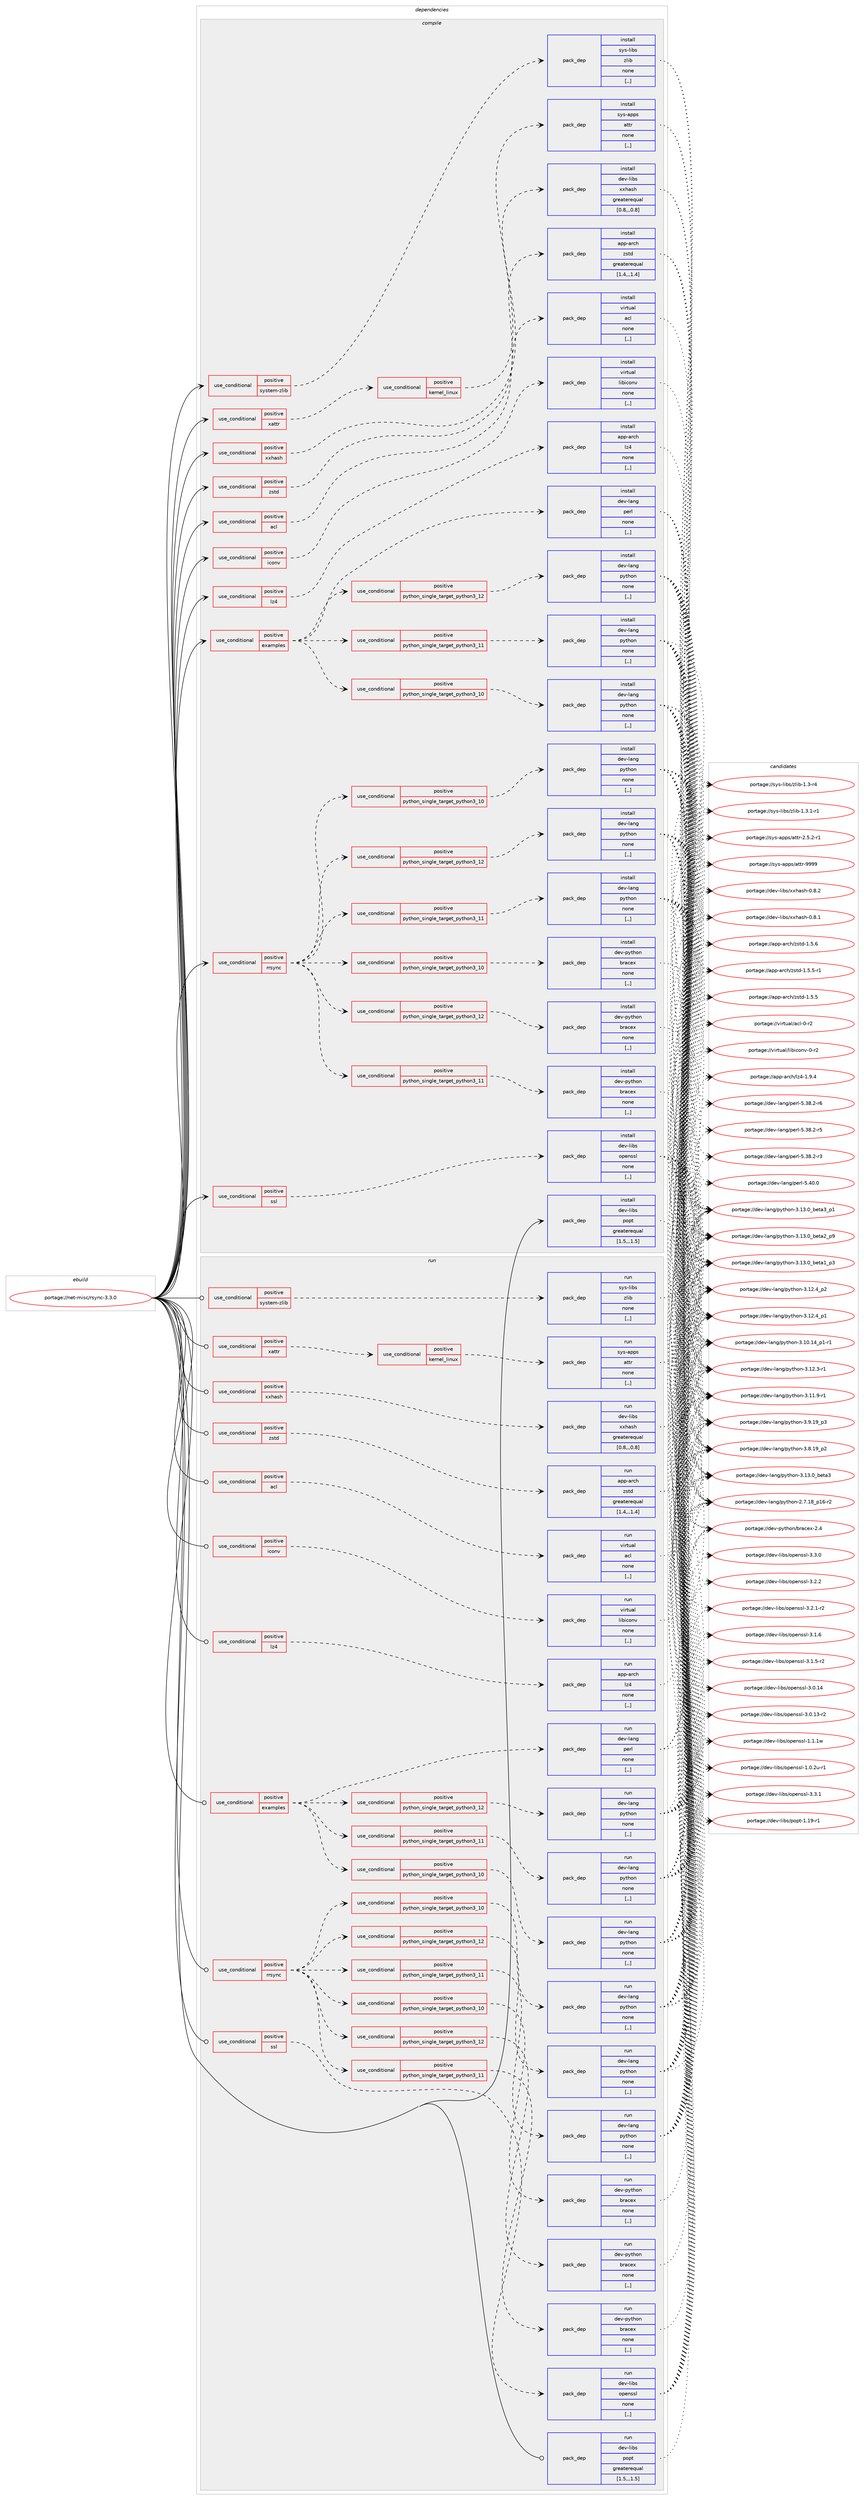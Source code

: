 digraph prolog {

# *************
# Graph options
# *************

newrank=true;
concentrate=true;
compound=true;
graph [rankdir=LR,fontname=Helvetica,fontsize=10,ranksep=1.5];#, ranksep=2.5, nodesep=0.2];
edge  [arrowhead=vee];
node  [fontname=Helvetica,fontsize=10];

# **********
# The ebuild
# **********

subgraph cluster_leftcol {
color=gray;
rank=same;
label=<<i>ebuild</i>>;
id [label="portage://net-misc/rsync-3.3.0", color=red, width=4, href="../net-misc/rsync-3.3.0.svg"];
}

# ****************
# The dependencies
# ****************

subgraph cluster_midcol {
color=gray;
label=<<i>dependencies</i>>;
subgraph cluster_compile {
fillcolor="#eeeeee";
style=filled;
label=<<i>compile</i>>;
subgraph cond98226 {
dependency372314 [label=<<TABLE BORDER="0" CELLBORDER="1" CELLSPACING="0" CELLPADDING="4"><TR><TD ROWSPAN="3" CELLPADDING="10">use_conditional</TD></TR><TR><TD>positive</TD></TR><TR><TD>acl</TD></TR></TABLE>>, shape=none, color=red];
subgraph pack271393 {
dependency372315 [label=<<TABLE BORDER="0" CELLBORDER="1" CELLSPACING="0" CELLPADDING="4" WIDTH="220"><TR><TD ROWSPAN="6" CELLPADDING="30">pack_dep</TD></TR><TR><TD WIDTH="110">install</TD></TR><TR><TD>virtual</TD></TR><TR><TD>acl</TD></TR><TR><TD>none</TD></TR><TR><TD>[,,]</TD></TR></TABLE>>, shape=none, color=blue];
}
dependency372314:e -> dependency372315:w [weight=20,style="dashed",arrowhead="vee"];
}
id:e -> dependency372314:w [weight=20,style="solid",arrowhead="vee"];
subgraph cond98227 {
dependency372316 [label=<<TABLE BORDER="0" CELLBORDER="1" CELLSPACING="0" CELLPADDING="4"><TR><TD ROWSPAN="3" CELLPADDING="10">use_conditional</TD></TR><TR><TD>positive</TD></TR><TR><TD>examples</TD></TR></TABLE>>, shape=none, color=red];
subgraph cond98228 {
dependency372317 [label=<<TABLE BORDER="0" CELLBORDER="1" CELLSPACING="0" CELLPADDING="4"><TR><TD ROWSPAN="3" CELLPADDING="10">use_conditional</TD></TR><TR><TD>positive</TD></TR><TR><TD>python_single_target_python3_10</TD></TR></TABLE>>, shape=none, color=red];
subgraph pack271394 {
dependency372318 [label=<<TABLE BORDER="0" CELLBORDER="1" CELLSPACING="0" CELLPADDING="4" WIDTH="220"><TR><TD ROWSPAN="6" CELLPADDING="30">pack_dep</TD></TR><TR><TD WIDTH="110">install</TD></TR><TR><TD>dev-lang</TD></TR><TR><TD>python</TD></TR><TR><TD>none</TD></TR><TR><TD>[,,]</TD></TR></TABLE>>, shape=none, color=blue];
}
dependency372317:e -> dependency372318:w [weight=20,style="dashed",arrowhead="vee"];
}
dependency372316:e -> dependency372317:w [weight=20,style="dashed",arrowhead="vee"];
subgraph cond98229 {
dependency372319 [label=<<TABLE BORDER="0" CELLBORDER="1" CELLSPACING="0" CELLPADDING="4"><TR><TD ROWSPAN="3" CELLPADDING="10">use_conditional</TD></TR><TR><TD>positive</TD></TR><TR><TD>python_single_target_python3_11</TD></TR></TABLE>>, shape=none, color=red];
subgraph pack271395 {
dependency372320 [label=<<TABLE BORDER="0" CELLBORDER="1" CELLSPACING="0" CELLPADDING="4" WIDTH="220"><TR><TD ROWSPAN="6" CELLPADDING="30">pack_dep</TD></TR><TR><TD WIDTH="110">install</TD></TR><TR><TD>dev-lang</TD></TR><TR><TD>python</TD></TR><TR><TD>none</TD></TR><TR><TD>[,,]</TD></TR></TABLE>>, shape=none, color=blue];
}
dependency372319:e -> dependency372320:w [weight=20,style="dashed",arrowhead="vee"];
}
dependency372316:e -> dependency372319:w [weight=20,style="dashed",arrowhead="vee"];
subgraph cond98230 {
dependency372321 [label=<<TABLE BORDER="0" CELLBORDER="1" CELLSPACING="0" CELLPADDING="4"><TR><TD ROWSPAN="3" CELLPADDING="10">use_conditional</TD></TR><TR><TD>positive</TD></TR><TR><TD>python_single_target_python3_12</TD></TR></TABLE>>, shape=none, color=red];
subgraph pack271396 {
dependency372322 [label=<<TABLE BORDER="0" CELLBORDER="1" CELLSPACING="0" CELLPADDING="4" WIDTH="220"><TR><TD ROWSPAN="6" CELLPADDING="30">pack_dep</TD></TR><TR><TD WIDTH="110">install</TD></TR><TR><TD>dev-lang</TD></TR><TR><TD>python</TD></TR><TR><TD>none</TD></TR><TR><TD>[,,]</TD></TR></TABLE>>, shape=none, color=blue];
}
dependency372321:e -> dependency372322:w [weight=20,style="dashed",arrowhead="vee"];
}
dependency372316:e -> dependency372321:w [weight=20,style="dashed",arrowhead="vee"];
subgraph pack271397 {
dependency372323 [label=<<TABLE BORDER="0" CELLBORDER="1" CELLSPACING="0" CELLPADDING="4" WIDTH="220"><TR><TD ROWSPAN="6" CELLPADDING="30">pack_dep</TD></TR><TR><TD WIDTH="110">install</TD></TR><TR><TD>dev-lang</TD></TR><TR><TD>perl</TD></TR><TR><TD>none</TD></TR><TR><TD>[,,]</TD></TR></TABLE>>, shape=none, color=blue];
}
dependency372316:e -> dependency372323:w [weight=20,style="dashed",arrowhead="vee"];
}
id:e -> dependency372316:w [weight=20,style="solid",arrowhead="vee"];
subgraph cond98231 {
dependency372324 [label=<<TABLE BORDER="0" CELLBORDER="1" CELLSPACING="0" CELLPADDING="4"><TR><TD ROWSPAN="3" CELLPADDING="10">use_conditional</TD></TR><TR><TD>positive</TD></TR><TR><TD>iconv</TD></TR></TABLE>>, shape=none, color=red];
subgraph pack271398 {
dependency372325 [label=<<TABLE BORDER="0" CELLBORDER="1" CELLSPACING="0" CELLPADDING="4" WIDTH="220"><TR><TD ROWSPAN="6" CELLPADDING="30">pack_dep</TD></TR><TR><TD WIDTH="110">install</TD></TR><TR><TD>virtual</TD></TR><TR><TD>libiconv</TD></TR><TR><TD>none</TD></TR><TR><TD>[,,]</TD></TR></TABLE>>, shape=none, color=blue];
}
dependency372324:e -> dependency372325:w [weight=20,style="dashed",arrowhead="vee"];
}
id:e -> dependency372324:w [weight=20,style="solid",arrowhead="vee"];
subgraph cond98232 {
dependency372326 [label=<<TABLE BORDER="0" CELLBORDER="1" CELLSPACING="0" CELLPADDING="4"><TR><TD ROWSPAN="3" CELLPADDING="10">use_conditional</TD></TR><TR><TD>positive</TD></TR><TR><TD>lz4</TD></TR></TABLE>>, shape=none, color=red];
subgraph pack271399 {
dependency372327 [label=<<TABLE BORDER="0" CELLBORDER="1" CELLSPACING="0" CELLPADDING="4" WIDTH="220"><TR><TD ROWSPAN="6" CELLPADDING="30">pack_dep</TD></TR><TR><TD WIDTH="110">install</TD></TR><TR><TD>app-arch</TD></TR><TR><TD>lz4</TD></TR><TR><TD>none</TD></TR><TR><TD>[,,]</TD></TR></TABLE>>, shape=none, color=blue];
}
dependency372326:e -> dependency372327:w [weight=20,style="dashed",arrowhead="vee"];
}
id:e -> dependency372326:w [weight=20,style="solid",arrowhead="vee"];
subgraph cond98233 {
dependency372328 [label=<<TABLE BORDER="0" CELLBORDER="1" CELLSPACING="0" CELLPADDING="4"><TR><TD ROWSPAN="3" CELLPADDING="10">use_conditional</TD></TR><TR><TD>positive</TD></TR><TR><TD>rrsync</TD></TR></TABLE>>, shape=none, color=red];
subgraph cond98234 {
dependency372329 [label=<<TABLE BORDER="0" CELLBORDER="1" CELLSPACING="0" CELLPADDING="4"><TR><TD ROWSPAN="3" CELLPADDING="10">use_conditional</TD></TR><TR><TD>positive</TD></TR><TR><TD>python_single_target_python3_10</TD></TR></TABLE>>, shape=none, color=red];
subgraph pack271400 {
dependency372330 [label=<<TABLE BORDER="0" CELLBORDER="1" CELLSPACING="0" CELLPADDING="4" WIDTH="220"><TR><TD ROWSPAN="6" CELLPADDING="30">pack_dep</TD></TR><TR><TD WIDTH="110">install</TD></TR><TR><TD>dev-lang</TD></TR><TR><TD>python</TD></TR><TR><TD>none</TD></TR><TR><TD>[,,]</TD></TR></TABLE>>, shape=none, color=blue];
}
dependency372329:e -> dependency372330:w [weight=20,style="dashed",arrowhead="vee"];
}
dependency372328:e -> dependency372329:w [weight=20,style="dashed",arrowhead="vee"];
subgraph cond98235 {
dependency372331 [label=<<TABLE BORDER="0" CELLBORDER="1" CELLSPACING="0" CELLPADDING="4"><TR><TD ROWSPAN="3" CELLPADDING="10">use_conditional</TD></TR><TR><TD>positive</TD></TR><TR><TD>python_single_target_python3_11</TD></TR></TABLE>>, shape=none, color=red];
subgraph pack271401 {
dependency372332 [label=<<TABLE BORDER="0" CELLBORDER="1" CELLSPACING="0" CELLPADDING="4" WIDTH="220"><TR><TD ROWSPAN="6" CELLPADDING="30">pack_dep</TD></TR><TR><TD WIDTH="110">install</TD></TR><TR><TD>dev-lang</TD></TR><TR><TD>python</TD></TR><TR><TD>none</TD></TR><TR><TD>[,,]</TD></TR></TABLE>>, shape=none, color=blue];
}
dependency372331:e -> dependency372332:w [weight=20,style="dashed",arrowhead="vee"];
}
dependency372328:e -> dependency372331:w [weight=20,style="dashed",arrowhead="vee"];
subgraph cond98236 {
dependency372333 [label=<<TABLE BORDER="0" CELLBORDER="1" CELLSPACING="0" CELLPADDING="4"><TR><TD ROWSPAN="3" CELLPADDING="10">use_conditional</TD></TR><TR><TD>positive</TD></TR><TR><TD>python_single_target_python3_12</TD></TR></TABLE>>, shape=none, color=red];
subgraph pack271402 {
dependency372334 [label=<<TABLE BORDER="0" CELLBORDER="1" CELLSPACING="0" CELLPADDING="4" WIDTH="220"><TR><TD ROWSPAN="6" CELLPADDING="30">pack_dep</TD></TR><TR><TD WIDTH="110">install</TD></TR><TR><TD>dev-lang</TD></TR><TR><TD>python</TD></TR><TR><TD>none</TD></TR><TR><TD>[,,]</TD></TR></TABLE>>, shape=none, color=blue];
}
dependency372333:e -> dependency372334:w [weight=20,style="dashed",arrowhead="vee"];
}
dependency372328:e -> dependency372333:w [weight=20,style="dashed",arrowhead="vee"];
subgraph cond98237 {
dependency372335 [label=<<TABLE BORDER="0" CELLBORDER="1" CELLSPACING="0" CELLPADDING="4"><TR><TD ROWSPAN="3" CELLPADDING="10">use_conditional</TD></TR><TR><TD>positive</TD></TR><TR><TD>python_single_target_python3_10</TD></TR></TABLE>>, shape=none, color=red];
subgraph pack271403 {
dependency372336 [label=<<TABLE BORDER="0" CELLBORDER="1" CELLSPACING="0" CELLPADDING="4" WIDTH="220"><TR><TD ROWSPAN="6" CELLPADDING="30">pack_dep</TD></TR><TR><TD WIDTH="110">install</TD></TR><TR><TD>dev-python</TD></TR><TR><TD>bracex</TD></TR><TR><TD>none</TD></TR><TR><TD>[,,]</TD></TR></TABLE>>, shape=none, color=blue];
}
dependency372335:e -> dependency372336:w [weight=20,style="dashed",arrowhead="vee"];
}
dependency372328:e -> dependency372335:w [weight=20,style="dashed",arrowhead="vee"];
subgraph cond98238 {
dependency372337 [label=<<TABLE BORDER="0" CELLBORDER="1" CELLSPACING="0" CELLPADDING="4"><TR><TD ROWSPAN="3" CELLPADDING="10">use_conditional</TD></TR><TR><TD>positive</TD></TR><TR><TD>python_single_target_python3_11</TD></TR></TABLE>>, shape=none, color=red];
subgraph pack271404 {
dependency372338 [label=<<TABLE BORDER="0" CELLBORDER="1" CELLSPACING="0" CELLPADDING="4" WIDTH="220"><TR><TD ROWSPAN="6" CELLPADDING="30">pack_dep</TD></TR><TR><TD WIDTH="110">install</TD></TR><TR><TD>dev-python</TD></TR><TR><TD>bracex</TD></TR><TR><TD>none</TD></TR><TR><TD>[,,]</TD></TR></TABLE>>, shape=none, color=blue];
}
dependency372337:e -> dependency372338:w [weight=20,style="dashed",arrowhead="vee"];
}
dependency372328:e -> dependency372337:w [weight=20,style="dashed",arrowhead="vee"];
subgraph cond98239 {
dependency372339 [label=<<TABLE BORDER="0" CELLBORDER="1" CELLSPACING="0" CELLPADDING="4"><TR><TD ROWSPAN="3" CELLPADDING="10">use_conditional</TD></TR><TR><TD>positive</TD></TR><TR><TD>python_single_target_python3_12</TD></TR></TABLE>>, shape=none, color=red];
subgraph pack271405 {
dependency372340 [label=<<TABLE BORDER="0" CELLBORDER="1" CELLSPACING="0" CELLPADDING="4" WIDTH="220"><TR><TD ROWSPAN="6" CELLPADDING="30">pack_dep</TD></TR><TR><TD WIDTH="110">install</TD></TR><TR><TD>dev-python</TD></TR><TR><TD>bracex</TD></TR><TR><TD>none</TD></TR><TR><TD>[,,]</TD></TR></TABLE>>, shape=none, color=blue];
}
dependency372339:e -> dependency372340:w [weight=20,style="dashed",arrowhead="vee"];
}
dependency372328:e -> dependency372339:w [weight=20,style="dashed",arrowhead="vee"];
}
id:e -> dependency372328:w [weight=20,style="solid",arrowhead="vee"];
subgraph cond98240 {
dependency372341 [label=<<TABLE BORDER="0" CELLBORDER="1" CELLSPACING="0" CELLPADDING="4"><TR><TD ROWSPAN="3" CELLPADDING="10">use_conditional</TD></TR><TR><TD>positive</TD></TR><TR><TD>ssl</TD></TR></TABLE>>, shape=none, color=red];
subgraph pack271406 {
dependency372342 [label=<<TABLE BORDER="0" CELLBORDER="1" CELLSPACING="0" CELLPADDING="4" WIDTH="220"><TR><TD ROWSPAN="6" CELLPADDING="30">pack_dep</TD></TR><TR><TD WIDTH="110">install</TD></TR><TR><TD>dev-libs</TD></TR><TR><TD>openssl</TD></TR><TR><TD>none</TD></TR><TR><TD>[,,]</TD></TR></TABLE>>, shape=none, color=blue];
}
dependency372341:e -> dependency372342:w [weight=20,style="dashed",arrowhead="vee"];
}
id:e -> dependency372341:w [weight=20,style="solid",arrowhead="vee"];
subgraph cond98241 {
dependency372343 [label=<<TABLE BORDER="0" CELLBORDER="1" CELLSPACING="0" CELLPADDING="4"><TR><TD ROWSPAN="3" CELLPADDING="10">use_conditional</TD></TR><TR><TD>positive</TD></TR><TR><TD>system-zlib</TD></TR></TABLE>>, shape=none, color=red];
subgraph pack271407 {
dependency372344 [label=<<TABLE BORDER="0" CELLBORDER="1" CELLSPACING="0" CELLPADDING="4" WIDTH="220"><TR><TD ROWSPAN="6" CELLPADDING="30">pack_dep</TD></TR><TR><TD WIDTH="110">install</TD></TR><TR><TD>sys-libs</TD></TR><TR><TD>zlib</TD></TR><TR><TD>none</TD></TR><TR><TD>[,,]</TD></TR></TABLE>>, shape=none, color=blue];
}
dependency372343:e -> dependency372344:w [weight=20,style="dashed",arrowhead="vee"];
}
id:e -> dependency372343:w [weight=20,style="solid",arrowhead="vee"];
subgraph cond98242 {
dependency372345 [label=<<TABLE BORDER="0" CELLBORDER="1" CELLSPACING="0" CELLPADDING="4"><TR><TD ROWSPAN="3" CELLPADDING="10">use_conditional</TD></TR><TR><TD>positive</TD></TR><TR><TD>xattr</TD></TR></TABLE>>, shape=none, color=red];
subgraph cond98243 {
dependency372346 [label=<<TABLE BORDER="0" CELLBORDER="1" CELLSPACING="0" CELLPADDING="4"><TR><TD ROWSPAN="3" CELLPADDING="10">use_conditional</TD></TR><TR><TD>positive</TD></TR><TR><TD>kernel_linux</TD></TR></TABLE>>, shape=none, color=red];
subgraph pack271408 {
dependency372347 [label=<<TABLE BORDER="0" CELLBORDER="1" CELLSPACING="0" CELLPADDING="4" WIDTH="220"><TR><TD ROWSPAN="6" CELLPADDING="30">pack_dep</TD></TR><TR><TD WIDTH="110">install</TD></TR><TR><TD>sys-apps</TD></TR><TR><TD>attr</TD></TR><TR><TD>none</TD></TR><TR><TD>[,,]</TD></TR></TABLE>>, shape=none, color=blue];
}
dependency372346:e -> dependency372347:w [weight=20,style="dashed",arrowhead="vee"];
}
dependency372345:e -> dependency372346:w [weight=20,style="dashed",arrowhead="vee"];
}
id:e -> dependency372345:w [weight=20,style="solid",arrowhead="vee"];
subgraph cond98244 {
dependency372348 [label=<<TABLE BORDER="0" CELLBORDER="1" CELLSPACING="0" CELLPADDING="4"><TR><TD ROWSPAN="3" CELLPADDING="10">use_conditional</TD></TR><TR><TD>positive</TD></TR><TR><TD>xxhash</TD></TR></TABLE>>, shape=none, color=red];
subgraph pack271409 {
dependency372349 [label=<<TABLE BORDER="0" CELLBORDER="1" CELLSPACING="0" CELLPADDING="4" WIDTH="220"><TR><TD ROWSPAN="6" CELLPADDING="30">pack_dep</TD></TR><TR><TD WIDTH="110">install</TD></TR><TR><TD>dev-libs</TD></TR><TR><TD>xxhash</TD></TR><TR><TD>greaterequal</TD></TR><TR><TD>[0.8,,,0.8]</TD></TR></TABLE>>, shape=none, color=blue];
}
dependency372348:e -> dependency372349:w [weight=20,style="dashed",arrowhead="vee"];
}
id:e -> dependency372348:w [weight=20,style="solid",arrowhead="vee"];
subgraph cond98245 {
dependency372350 [label=<<TABLE BORDER="0" CELLBORDER="1" CELLSPACING="0" CELLPADDING="4"><TR><TD ROWSPAN="3" CELLPADDING="10">use_conditional</TD></TR><TR><TD>positive</TD></TR><TR><TD>zstd</TD></TR></TABLE>>, shape=none, color=red];
subgraph pack271410 {
dependency372351 [label=<<TABLE BORDER="0" CELLBORDER="1" CELLSPACING="0" CELLPADDING="4" WIDTH="220"><TR><TD ROWSPAN="6" CELLPADDING="30">pack_dep</TD></TR><TR><TD WIDTH="110">install</TD></TR><TR><TD>app-arch</TD></TR><TR><TD>zstd</TD></TR><TR><TD>greaterequal</TD></TR><TR><TD>[1.4,,,1.4]</TD></TR></TABLE>>, shape=none, color=blue];
}
dependency372350:e -> dependency372351:w [weight=20,style="dashed",arrowhead="vee"];
}
id:e -> dependency372350:w [weight=20,style="solid",arrowhead="vee"];
subgraph pack271411 {
dependency372352 [label=<<TABLE BORDER="0" CELLBORDER="1" CELLSPACING="0" CELLPADDING="4" WIDTH="220"><TR><TD ROWSPAN="6" CELLPADDING="30">pack_dep</TD></TR><TR><TD WIDTH="110">install</TD></TR><TR><TD>dev-libs</TD></TR><TR><TD>popt</TD></TR><TR><TD>greaterequal</TD></TR><TR><TD>[1.5,,,1.5]</TD></TR></TABLE>>, shape=none, color=blue];
}
id:e -> dependency372352:w [weight=20,style="solid",arrowhead="vee"];
}
subgraph cluster_compileandrun {
fillcolor="#eeeeee";
style=filled;
label=<<i>compile and run</i>>;
}
subgraph cluster_run {
fillcolor="#eeeeee";
style=filled;
label=<<i>run</i>>;
subgraph cond98246 {
dependency372353 [label=<<TABLE BORDER="0" CELLBORDER="1" CELLSPACING="0" CELLPADDING="4"><TR><TD ROWSPAN="3" CELLPADDING="10">use_conditional</TD></TR><TR><TD>positive</TD></TR><TR><TD>acl</TD></TR></TABLE>>, shape=none, color=red];
subgraph pack271412 {
dependency372354 [label=<<TABLE BORDER="0" CELLBORDER="1" CELLSPACING="0" CELLPADDING="4" WIDTH="220"><TR><TD ROWSPAN="6" CELLPADDING="30">pack_dep</TD></TR><TR><TD WIDTH="110">run</TD></TR><TR><TD>virtual</TD></TR><TR><TD>acl</TD></TR><TR><TD>none</TD></TR><TR><TD>[,,]</TD></TR></TABLE>>, shape=none, color=blue];
}
dependency372353:e -> dependency372354:w [weight=20,style="dashed",arrowhead="vee"];
}
id:e -> dependency372353:w [weight=20,style="solid",arrowhead="odot"];
subgraph cond98247 {
dependency372355 [label=<<TABLE BORDER="0" CELLBORDER="1" CELLSPACING="0" CELLPADDING="4"><TR><TD ROWSPAN="3" CELLPADDING="10">use_conditional</TD></TR><TR><TD>positive</TD></TR><TR><TD>examples</TD></TR></TABLE>>, shape=none, color=red];
subgraph cond98248 {
dependency372356 [label=<<TABLE BORDER="0" CELLBORDER="1" CELLSPACING="0" CELLPADDING="4"><TR><TD ROWSPAN="3" CELLPADDING="10">use_conditional</TD></TR><TR><TD>positive</TD></TR><TR><TD>python_single_target_python3_10</TD></TR></TABLE>>, shape=none, color=red];
subgraph pack271413 {
dependency372357 [label=<<TABLE BORDER="0" CELLBORDER="1" CELLSPACING="0" CELLPADDING="4" WIDTH="220"><TR><TD ROWSPAN="6" CELLPADDING="30">pack_dep</TD></TR><TR><TD WIDTH="110">run</TD></TR><TR><TD>dev-lang</TD></TR><TR><TD>python</TD></TR><TR><TD>none</TD></TR><TR><TD>[,,]</TD></TR></TABLE>>, shape=none, color=blue];
}
dependency372356:e -> dependency372357:w [weight=20,style="dashed",arrowhead="vee"];
}
dependency372355:e -> dependency372356:w [weight=20,style="dashed",arrowhead="vee"];
subgraph cond98249 {
dependency372358 [label=<<TABLE BORDER="0" CELLBORDER="1" CELLSPACING="0" CELLPADDING="4"><TR><TD ROWSPAN="3" CELLPADDING="10">use_conditional</TD></TR><TR><TD>positive</TD></TR><TR><TD>python_single_target_python3_11</TD></TR></TABLE>>, shape=none, color=red];
subgraph pack271414 {
dependency372359 [label=<<TABLE BORDER="0" CELLBORDER="1" CELLSPACING="0" CELLPADDING="4" WIDTH="220"><TR><TD ROWSPAN="6" CELLPADDING="30">pack_dep</TD></TR><TR><TD WIDTH="110">run</TD></TR><TR><TD>dev-lang</TD></TR><TR><TD>python</TD></TR><TR><TD>none</TD></TR><TR><TD>[,,]</TD></TR></TABLE>>, shape=none, color=blue];
}
dependency372358:e -> dependency372359:w [weight=20,style="dashed",arrowhead="vee"];
}
dependency372355:e -> dependency372358:w [weight=20,style="dashed",arrowhead="vee"];
subgraph cond98250 {
dependency372360 [label=<<TABLE BORDER="0" CELLBORDER="1" CELLSPACING="0" CELLPADDING="4"><TR><TD ROWSPAN="3" CELLPADDING="10">use_conditional</TD></TR><TR><TD>positive</TD></TR><TR><TD>python_single_target_python3_12</TD></TR></TABLE>>, shape=none, color=red];
subgraph pack271415 {
dependency372361 [label=<<TABLE BORDER="0" CELLBORDER="1" CELLSPACING="0" CELLPADDING="4" WIDTH="220"><TR><TD ROWSPAN="6" CELLPADDING="30">pack_dep</TD></TR><TR><TD WIDTH="110">run</TD></TR><TR><TD>dev-lang</TD></TR><TR><TD>python</TD></TR><TR><TD>none</TD></TR><TR><TD>[,,]</TD></TR></TABLE>>, shape=none, color=blue];
}
dependency372360:e -> dependency372361:w [weight=20,style="dashed",arrowhead="vee"];
}
dependency372355:e -> dependency372360:w [weight=20,style="dashed",arrowhead="vee"];
subgraph pack271416 {
dependency372362 [label=<<TABLE BORDER="0" CELLBORDER="1" CELLSPACING="0" CELLPADDING="4" WIDTH="220"><TR><TD ROWSPAN="6" CELLPADDING="30">pack_dep</TD></TR><TR><TD WIDTH="110">run</TD></TR><TR><TD>dev-lang</TD></TR><TR><TD>perl</TD></TR><TR><TD>none</TD></TR><TR><TD>[,,]</TD></TR></TABLE>>, shape=none, color=blue];
}
dependency372355:e -> dependency372362:w [weight=20,style="dashed",arrowhead="vee"];
}
id:e -> dependency372355:w [weight=20,style="solid",arrowhead="odot"];
subgraph cond98251 {
dependency372363 [label=<<TABLE BORDER="0" CELLBORDER="1" CELLSPACING="0" CELLPADDING="4"><TR><TD ROWSPAN="3" CELLPADDING="10">use_conditional</TD></TR><TR><TD>positive</TD></TR><TR><TD>iconv</TD></TR></TABLE>>, shape=none, color=red];
subgraph pack271417 {
dependency372364 [label=<<TABLE BORDER="0" CELLBORDER="1" CELLSPACING="0" CELLPADDING="4" WIDTH="220"><TR><TD ROWSPAN="6" CELLPADDING="30">pack_dep</TD></TR><TR><TD WIDTH="110">run</TD></TR><TR><TD>virtual</TD></TR><TR><TD>libiconv</TD></TR><TR><TD>none</TD></TR><TR><TD>[,,]</TD></TR></TABLE>>, shape=none, color=blue];
}
dependency372363:e -> dependency372364:w [weight=20,style="dashed",arrowhead="vee"];
}
id:e -> dependency372363:w [weight=20,style="solid",arrowhead="odot"];
subgraph cond98252 {
dependency372365 [label=<<TABLE BORDER="0" CELLBORDER="1" CELLSPACING="0" CELLPADDING="4"><TR><TD ROWSPAN="3" CELLPADDING="10">use_conditional</TD></TR><TR><TD>positive</TD></TR><TR><TD>lz4</TD></TR></TABLE>>, shape=none, color=red];
subgraph pack271418 {
dependency372366 [label=<<TABLE BORDER="0" CELLBORDER="1" CELLSPACING="0" CELLPADDING="4" WIDTH="220"><TR><TD ROWSPAN="6" CELLPADDING="30">pack_dep</TD></TR><TR><TD WIDTH="110">run</TD></TR><TR><TD>app-arch</TD></TR><TR><TD>lz4</TD></TR><TR><TD>none</TD></TR><TR><TD>[,,]</TD></TR></TABLE>>, shape=none, color=blue];
}
dependency372365:e -> dependency372366:w [weight=20,style="dashed",arrowhead="vee"];
}
id:e -> dependency372365:w [weight=20,style="solid",arrowhead="odot"];
subgraph cond98253 {
dependency372367 [label=<<TABLE BORDER="0" CELLBORDER="1" CELLSPACING="0" CELLPADDING="4"><TR><TD ROWSPAN="3" CELLPADDING="10">use_conditional</TD></TR><TR><TD>positive</TD></TR><TR><TD>rrsync</TD></TR></TABLE>>, shape=none, color=red];
subgraph cond98254 {
dependency372368 [label=<<TABLE BORDER="0" CELLBORDER="1" CELLSPACING="0" CELLPADDING="4"><TR><TD ROWSPAN="3" CELLPADDING="10">use_conditional</TD></TR><TR><TD>positive</TD></TR><TR><TD>python_single_target_python3_10</TD></TR></TABLE>>, shape=none, color=red];
subgraph pack271419 {
dependency372369 [label=<<TABLE BORDER="0" CELLBORDER="1" CELLSPACING="0" CELLPADDING="4" WIDTH="220"><TR><TD ROWSPAN="6" CELLPADDING="30">pack_dep</TD></TR><TR><TD WIDTH="110">run</TD></TR><TR><TD>dev-lang</TD></TR><TR><TD>python</TD></TR><TR><TD>none</TD></TR><TR><TD>[,,]</TD></TR></TABLE>>, shape=none, color=blue];
}
dependency372368:e -> dependency372369:w [weight=20,style="dashed",arrowhead="vee"];
}
dependency372367:e -> dependency372368:w [weight=20,style="dashed",arrowhead="vee"];
subgraph cond98255 {
dependency372370 [label=<<TABLE BORDER="0" CELLBORDER="1" CELLSPACING="0" CELLPADDING="4"><TR><TD ROWSPAN="3" CELLPADDING="10">use_conditional</TD></TR><TR><TD>positive</TD></TR><TR><TD>python_single_target_python3_11</TD></TR></TABLE>>, shape=none, color=red];
subgraph pack271420 {
dependency372371 [label=<<TABLE BORDER="0" CELLBORDER="1" CELLSPACING="0" CELLPADDING="4" WIDTH="220"><TR><TD ROWSPAN="6" CELLPADDING="30">pack_dep</TD></TR><TR><TD WIDTH="110">run</TD></TR><TR><TD>dev-lang</TD></TR><TR><TD>python</TD></TR><TR><TD>none</TD></TR><TR><TD>[,,]</TD></TR></TABLE>>, shape=none, color=blue];
}
dependency372370:e -> dependency372371:w [weight=20,style="dashed",arrowhead="vee"];
}
dependency372367:e -> dependency372370:w [weight=20,style="dashed",arrowhead="vee"];
subgraph cond98256 {
dependency372372 [label=<<TABLE BORDER="0" CELLBORDER="1" CELLSPACING="0" CELLPADDING="4"><TR><TD ROWSPAN="3" CELLPADDING="10">use_conditional</TD></TR><TR><TD>positive</TD></TR><TR><TD>python_single_target_python3_12</TD></TR></TABLE>>, shape=none, color=red];
subgraph pack271421 {
dependency372373 [label=<<TABLE BORDER="0" CELLBORDER="1" CELLSPACING="0" CELLPADDING="4" WIDTH="220"><TR><TD ROWSPAN="6" CELLPADDING="30">pack_dep</TD></TR><TR><TD WIDTH="110">run</TD></TR><TR><TD>dev-lang</TD></TR><TR><TD>python</TD></TR><TR><TD>none</TD></TR><TR><TD>[,,]</TD></TR></TABLE>>, shape=none, color=blue];
}
dependency372372:e -> dependency372373:w [weight=20,style="dashed",arrowhead="vee"];
}
dependency372367:e -> dependency372372:w [weight=20,style="dashed",arrowhead="vee"];
subgraph cond98257 {
dependency372374 [label=<<TABLE BORDER="0" CELLBORDER="1" CELLSPACING="0" CELLPADDING="4"><TR><TD ROWSPAN="3" CELLPADDING="10">use_conditional</TD></TR><TR><TD>positive</TD></TR><TR><TD>python_single_target_python3_10</TD></TR></TABLE>>, shape=none, color=red];
subgraph pack271422 {
dependency372375 [label=<<TABLE BORDER="0" CELLBORDER="1" CELLSPACING="0" CELLPADDING="4" WIDTH="220"><TR><TD ROWSPAN="6" CELLPADDING="30">pack_dep</TD></TR><TR><TD WIDTH="110">run</TD></TR><TR><TD>dev-python</TD></TR><TR><TD>bracex</TD></TR><TR><TD>none</TD></TR><TR><TD>[,,]</TD></TR></TABLE>>, shape=none, color=blue];
}
dependency372374:e -> dependency372375:w [weight=20,style="dashed",arrowhead="vee"];
}
dependency372367:e -> dependency372374:w [weight=20,style="dashed",arrowhead="vee"];
subgraph cond98258 {
dependency372376 [label=<<TABLE BORDER="0" CELLBORDER="1" CELLSPACING="0" CELLPADDING="4"><TR><TD ROWSPAN="3" CELLPADDING="10">use_conditional</TD></TR><TR><TD>positive</TD></TR><TR><TD>python_single_target_python3_11</TD></TR></TABLE>>, shape=none, color=red];
subgraph pack271423 {
dependency372377 [label=<<TABLE BORDER="0" CELLBORDER="1" CELLSPACING="0" CELLPADDING="4" WIDTH="220"><TR><TD ROWSPAN="6" CELLPADDING="30">pack_dep</TD></TR><TR><TD WIDTH="110">run</TD></TR><TR><TD>dev-python</TD></TR><TR><TD>bracex</TD></TR><TR><TD>none</TD></TR><TR><TD>[,,]</TD></TR></TABLE>>, shape=none, color=blue];
}
dependency372376:e -> dependency372377:w [weight=20,style="dashed",arrowhead="vee"];
}
dependency372367:e -> dependency372376:w [weight=20,style="dashed",arrowhead="vee"];
subgraph cond98259 {
dependency372378 [label=<<TABLE BORDER="0" CELLBORDER="1" CELLSPACING="0" CELLPADDING="4"><TR><TD ROWSPAN="3" CELLPADDING="10">use_conditional</TD></TR><TR><TD>positive</TD></TR><TR><TD>python_single_target_python3_12</TD></TR></TABLE>>, shape=none, color=red];
subgraph pack271424 {
dependency372379 [label=<<TABLE BORDER="0" CELLBORDER="1" CELLSPACING="0" CELLPADDING="4" WIDTH="220"><TR><TD ROWSPAN="6" CELLPADDING="30">pack_dep</TD></TR><TR><TD WIDTH="110">run</TD></TR><TR><TD>dev-python</TD></TR><TR><TD>bracex</TD></TR><TR><TD>none</TD></TR><TR><TD>[,,]</TD></TR></TABLE>>, shape=none, color=blue];
}
dependency372378:e -> dependency372379:w [weight=20,style="dashed",arrowhead="vee"];
}
dependency372367:e -> dependency372378:w [weight=20,style="dashed",arrowhead="vee"];
}
id:e -> dependency372367:w [weight=20,style="solid",arrowhead="odot"];
subgraph cond98260 {
dependency372380 [label=<<TABLE BORDER="0" CELLBORDER="1" CELLSPACING="0" CELLPADDING="4"><TR><TD ROWSPAN="3" CELLPADDING="10">use_conditional</TD></TR><TR><TD>positive</TD></TR><TR><TD>ssl</TD></TR></TABLE>>, shape=none, color=red];
subgraph pack271425 {
dependency372381 [label=<<TABLE BORDER="0" CELLBORDER="1" CELLSPACING="0" CELLPADDING="4" WIDTH="220"><TR><TD ROWSPAN="6" CELLPADDING="30">pack_dep</TD></TR><TR><TD WIDTH="110">run</TD></TR><TR><TD>dev-libs</TD></TR><TR><TD>openssl</TD></TR><TR><TD>none</TD></TR><TR><TD>[,,]</TD></TR></TABLE>>, shape=none, color=blue];
}
dependency372380:e -> dependency372381:w [weight=20,style="dashed",arrowhead="vee"];
}
id:e -> dependency372380:w [weight=20,style="solid",arrowhead="odot"];
subgraph cond98261 {
dependency372382 [label=<<TABLE BORDER="0" CELLBORDER="1" CELLSPACING="0" CELLPADDING="4"><TR><TD ROWSPAN="3" CELLPADDING="10">use_conditional</TD></TR><TR><TD>positive</TD></TR><TR><TD>system-zlib</TD></TR></TABLE>>, shape=none, color=red];
subgraph pack271426 {
dependency372383 [label=<<TABLE BORDER="0" CELLBORDER="1" CELLSPACING="0" CELLPADDING="4" WIDTH="220"><TR><TD ROWSPAN="6" CELLPADDING="30">pack_dep</TD></TR><TR><TD WIDTH="110">run</TD></TR><TR><TD>sys-libs</TD></TR><TR><TD>zlib</TD></TR><TR><TD>none</TD></TR><TR><TD>[,,]</TD></TR></TABLE>>, shape=none, color=blue];
}
dependency372382:e -> dependency372383:w [weight=20,style="dashed",arrowhead="vee"];
}
id:e -> dependency372382:w [weight=20,style="solid",arrowhead="odot"];
subgraph cond98262 {
dependency372384 [label=<<TABLE BORDER="0" CELLBORDER="1" CELLSPACING="0" CELLPADDING="4"><TR><TD ROWSPAN="3" CELLPADDING="10">use_conditional</TD></TR><TR><TD>positive</TD></TR><TR><TD>xattr</TD></TR></TABLE>>, shape=none, color=red];
subgraph cond98263 {
dependency372385 [label=<<TABLE BORDER="0" CELLBORDER="1" CELLSPACING="0" CELLPADDING="4"><TR><TD ROWSPAN="3" CELLPADDING="10">use_conditional</TD></TR><TR><TD>positive</TD></TR><TR><TD>kernel_linux</TD></TR></TABLE>>, shape=none, color=red];
subgraph pack271427 {
dependency372386 [label=<<TABLE BORDER="0" CELLBORDER="1" CELLSPACING="0" CELLPADDING="4" WIDTH="220"><TR><TD ROWSPAN="6" CELLPADDING="30">pack_dep</TD></TR><TR><TD WIDTH="110">run</TD></TR><TR><TD>sys-apps</TD></TR><TR><TD>attr</TD></TR><TR><TD>none</TD></TR><TR><TD>[,,]</TD></TR></TABLE>>, shape=none, color=blue];
}
dependency372385:e -> dependency372386:w [weight=20,style="dashed",arrowhead="vee"];
}
dependency372384:e -> dependency372385:w [weight=20,style="dashed",arrowhead="vee"];
}
id:e -> dependency372384:w [weight=20,style="solid",arrowhead="odot"];
subgraph cond98264 {
dependency372387 [label=<<TABLE BORDER="0" CELLBORDER="1" CELLSPACING="0" CELLPADDING="4"><TR><TD ROWSPAN="3" CELLPADDING="10">use_conditional</TD></TR><TR><TD>positive</TD></TR><TR><TD>xxhash</TD></TR></TABLE>>, shape=none, color=red];
subgraph pack271428 {
dependency372388 [label=<<TABLE BORDER="0" CELLBORDER="1" CELLSPACING="0" CELLPADDING="4" WIDTH="220"><TR><TD ROWSPAN="6" CELLPADDING="30">pack_dep</TD></TR><TR><TD WIDTH="110">run</TD></TR><TR><TD>dev-libs</TD></TR><TR><TD>xxhash</TD></TR><TR><TD>greaterequal</TD></TR><TR><TD>[0.8,,,0.8]</TD></TR></TABLE>>, shape=none, color=blue];
}
dependency372387:e -> dependency372388:w [weight=20,style="dashed",arrowhead="vee"];
}
id:e -> dependency372387:w [weight=20,style="solid",arrowhead="odot"];
subgraph cond98265 {
dependency372389 [label=<<TABLE BORDER="0" CELLBORDER="1" CELLSPACING="0" CELLPADDING="4"><TR><TD ROWSPAN="3" CELLPADDING="10">use_conditional</TD></TR><TR><TD>positive</TD></TR><TR><TD>zstd</TD></TR></TABLE>>, shape=none, color=red];
subgraph pack271429 {
dependency372390 [label=<<TABLE BORDER="0" CELLBORDER="1" CELLSPACING="0" CELLPADDING="4" WIDTH="220"><TR><TD ROWSPAN="6" CELLPADDING="30">pack_dep</TD></TR><TR><TD WIDTH="110">run</TD></TR><TR><TD>app-arch</TD></TR><TR><TD>zstd</TD></TR><TR><TD>greaterequal</TD></TR><TR><TD>[1.4,,,1.4]</TD></TR></TABLE>>, shape=none, color=blue];
}
dependency372389:e -> dependency372390:w [weight=20,style="dashed",arrowhead="vee"];
}
id:e -> dependency372389:w [weight=20,style="solid",arrowhead="odot"];
subgraph pack271430 {
dependency372391 [label=<<TABLE BORDER="0" CELLBORDER="1" CELLSPACING="0" CELLPADDING="4" WIDTH="220"><TR><TD ROWSPAN="6" CELLPADDING="30">pack_dep</TD></TR><TR><TD WIDTH="110">run</TD></TR><TR><TD>dev-libs</TD></TR><TR><TD>popt</TD></TR><TR><TD>greaterequal</TD></TR><TR><TD>[1.5,,,1.5]</TD></TR></TABLE>>, shape=none, color=blue];
}
id:e -> dependency372391:w [weight=20,style="solid",arrowhead="odot"];
}
}

# **************
# The candidates
# **************

subgraph cluster_choices {
rank=same;
color=gray;
label=<<i>candidates</i>>;

subgraph choice271393 {
color=black;
nodesep=1;
choice1181051141161179710847979910845484511450 [label="portage://virtual/acl-0-r2", color=red, width=4,href="../virtual/acl-0-r2.svg"];
dependency372315:e -> choice1181051141161179710847979910845484511450:w [style=dotted,weight="100"];
}
subgraph choice271394 {
color=black;
nodesep=1;
choice10010111845108971101034711212111610411111045514649514648959810111697519511249 [label="portage://dev-lang/python-3.13.0_beta3_p1", color=red, width=4,href="../dev-lang/python-3.13.0_beta3_p1.svg"];
choice1001011184510897110103471121211161041111104551464951464895981011169751 [label="portage://dev-lang/python-3.13.0_beta3", color=red, width=4,href="../dev-lang/python-3.13.0_beta3.svg"];
choice10010111845108971101034711212111610411111045514649514648959810111697509511257 [label="portage://dev-lang/python-3.13.0_beta2_p9", color=red, width=4,href="../dev-lang/python-3.13.0_beta2_p9.svg"];
choice10010111845108971101034711212111610411111045514649514648959810111697499511251 [label="portage://dev-lang/python-3.13.0_beta1_p3", color=red, width=4,href="../dev-lang/python-3.13.0_beta1_p3.svg"];
choice100101118451089711010347112121116104111110455146495046529511250 [label="portage://dev-lang/python-3.12.4_p2", color=red, width=4,href="../dev-lang/python-3.12.4_p2.svg"];
choice100101118451089711010347112121116104111110455146495046529511249 [label="portage://dev-lang/python-3.12.4_p1", color=red, width=4,href="../dev-lang/python-3.12.4_p1.svg"];
choice100101118451089711010347112121116104111110455146495046514511449 [label="portage://dev-lang/python-3.12.3-r1", color=red, width=4,href="../dev-lang/python-3.12.3-r1.svg"];
choice100101118451089711010347112121116104111110455146494946574511449 [label="portage://dev-lang/python-3.11.9-r1", color=red, width=4,href="../dev-lang/python-3.11.9-r1.svg"];
choice100101118451089711010347112121116104111110455146494846495295112494511449 [label="portage://dev-lang/python-3.10.14_p1-r1", color=red, width=4,href="../dev-lang/python-3.10.14_p1-r1.svg"];
choice100101118451089711010347112121116104111110455146574649579511251 [label="portage://dev-lang/python-3.9.19_p3", color=red, width=4,href="../dev-lang/python-3.9.19_p3.svg"];
choice100101118451089711010347112121116104111110455146564649579511250 [label="portage://dev-lang/python-3.8.19_p2", color=red, width=4,href="../dev-lang/python-3.8.19_p2.svg"];
choice100101118451089711010347112121116104111110455046554649569511249544511450 [label="portage://dev-lang/python-2.7.18_p16-r2", color=red, width=4,href="../dev-lang/python-2.7.18_p16-r2.svg"];
dependency372318:e -> choice10010111845108971101034711212111610411111045514649514648959810111697519511249:w [style=dotted,weight="100"];
dependency372318:e -> choice1001011184510897110103471121211161041111104551464951464895981011169751:w [style=dotted,weight="100"];
dependency372318:e -> choice10010111845108971101034711212111610411111045514649514648959810111697509511257:w [style=dotted,weight="100"];
dependency372318:e -> choice10010111845108971101034711212111610411111045514649514648959810111697499511251:w [style=dotted,weight="100"];
dependency372318:e -> choice100101118451089711010347112121116104111110455146495046529511250:w [style=dotted,weight="100"];
dependency372318:e -> choice100101118451089711010347112121116104111110455146495046529511249:w [style=dotted,weight="100"];
dependency372318:e -> choice100101118451089711010347112121116104111110455146495046514511449:w [style=dotted,weight="100"];
dependency372318:e -> choice100101118451089711010347112121116104111110455146494946574511449:w [style=dotted,weight="100"];
dependency372318:e -> choice100101118451089711010347112121116104111110455146494846495295112494511449:w [style=dotted,weight="100"];
dependency372318:e -> choice100101118451089711010347112121116104111110455146574649579511251:w [style=dotted,weight="100"];
dependency372318:e -> choice100101118451089711010347112121116104111110455146564649579511250:w [style=dotted,weight="100"];
dependency372318:e -> choice100101118451089711010347112121116104111110455046554649569511249544511450:w [style=dotted,weight="100"];
}
subgraph choice271395 {
color=black;
nodesep=1;
choice10010111845108971101034711212111610411111045514649514648959810111697519511249 [label="portage://dev-lang/python-3.13.0_beta3_p1", color=red, width=4,href="../dev-lang/python-3.13.0_beta3_p1.svg"];
choice1001011184510897110103471121211161041111104551464951464895981011169751 [label="portage://dev-lang/python-3.13.0_beta3", color=red, width=4,href="../dev-lang/python-3.13.0_beta3.svg"];
choice10010111845108971101034711212111610411111045514649514648959810111697509511257 [label="portage://dev-lang/python-3.13.0_beta2_p9", color=red, width=4,href="../dev-lang/python-3.13.0_beta2_p9.svg"];
choice10010111845108971101034711212111610411111045514649514648959810111697499511251 [label="portage://dev-lang/python-3.13.0_beta1_p3", color=red, width=4,href="../dev-lang/python-3.13.0_beta1_p3.svg"];
choice100101118451089711010347112121116104111110455146495046529511250 [label="portage://dev-lang/python-3.12.4_p2", color=red, width=4,href="../dev-lang/python-3.12.4_p2.svg"];
choice100101118451089711010347112121116104111110455146495046529511249 [label="portage://dev-lang/python-3.12.4_p1", color=red, width=4,href="../dev-lang/python-3.12.4_p1.svg"];
choice100101118451089711010347112121116104111110455146495046514511449 [label="portage://dev-lang/python-3.12.3-r1", color=red, width=4,href="../dev-lang/python-3.12.3-r1.svg"];
choice100101118451089711010347112121116104111110455146494946574511449 [label="portage://dev-lang/python-3.11.9-r1", color=red, width=4,href="../dev-lang/python-3.11.9-r1.svg"];
choice100101118451089711010347112121116104111110455146494846495295112494511449 [label="portage://dev-lang/python-3.10.14_p1-r1", color=red, width=4,href="../dev-lang/python-3.10.14_p1-r1.svg"];
choice100101118451089711010347112121116104111110455146574649579511251 [label="portage://dev-lang/python-3.9.19_p3", color=red, width=4,href="../dev-lang/python-3.9.19_p3.svg"];
choice100101118451089711010347112121116104111110455146564649579511250 [label="portage://dev-lang/python-3.8.19_p2", color=red, width=4,href="../dev-lang/python-3.8.19_p2.svg"];
choice100101118451089711010347112121116104111110455046554649569511249544511450 [label="portage://dev-lang/python-2.7.18_p16-r2", color=red, width=4,href="../dev-lang/python-2.7.18_p16-r2.svg"];
dependency372320:e -> choice10010111845108971101034711212111610411111045514649514648959810111697519511249:w [style=dotted,weight="100"];
dependency372320:e -> choice1001011184510897110103471121211161041111104551464951464895981011169751:w [style=dotted,weight="100"];
dependency372320:e -> choice10010111845108971101034711212111610411111045514649514648959810111697509511257:w [style=dotted,weight="100"];
dependency372320:e -> choice10010111845108971101034711212111610411111045514649514648959810111697499511251:w [style=dotted,weight="100"];
dependency372320:e -> choice100101118451089711010347112121116104111110455146495046529511250:w [style=dotted,weight="100"];
dependency372320:e -> choice100101118451089711010347112121116104111110455146495046529511249:w [style=dotted,weight="100"];
dependency372320:e -> choice100101118451089711010347112121116104111110455146495046514511449:w [style=dotted,weight="100"];
dependency372320:e -> choice100101118451089711010347112121116104111110455146494946574511449:w [style=dotted,weight="100"];
dependency372320:e -> choice100101118451089711010347112121116104111110455146494846495295112494511449:w [style=dotted,weight="100"];
dependency372320:e -> choice100101118451089711010347112121116104111110455146574649579511251:w [style=dotted,weight="100"];
dependency372320:e -> choice100101118451089711010347112121116104111110455146564649579511250:w [style=dotted,weight="100"];
dependency372320:e -> choice100101118451089711010347112121116104111110455046554649569511249544511450:w [style=dotted,weight="100"];
}
subgraph choice271396 {
color=black;
nodesep=1;
choice10010111845108971101034711212111610411111045514649514648959810111697519511249 [label="portage://dev-lang/python-3.13.0_beta3_p1", color=red, width=4,href="../dev-lang/python-3.13.0_beta3_p1.svg"];
choice1001011184510897110103471121211161041111104551464951464895981011169751 [label="portage://dev-lang/python-3.13.0_beta3", color=red, width=4,href="../dev-lang/python-3.13.0_beta3.svg"];
choice10010111845108971101034711212111610411111045514649514648959810111697509511257 [label="portage://dev-lang/python-3.13.0_beta2_p9", color=red, width=4,href="../dev-lang/python-3.13.0_beta2_p9.svg"];
choice10010111845108971101034711212111610411111045514649514648959810111697499511251 [label="portage://dev-lang/python-3.13.0_beta1_p3", color=red, width=4,href="../dev-lang/python-3.13.0_beta1_p3.svg"];
choice100101118451089711010347112121116104111110455146495046529511250 [label="portage://dev-lang/python-3.12.4_p2", color=red, width=4,href="../dev-lang/python-3.12.4_p2.svg"];
choice100101118451089711010347112121116104111110455146495046529511249 [label="portage://dev-lang/python-3.12.4_p1", color=red, width=4,href="../dev-lang/python-3.12.4_p1.svg"];
choice100101118451089711010347112121116104111110455146495046514511449 [label="portage://dev-lang/python-3.12.3-r1", color=red, width=4,href="../dev-lang/python-3.12.3-r1.svg"];
choice100101118451089711010347112121116104111110455146494946574511449 [label="portage://dev-lang/python-3.11.9-r1", color=red, width=4,href="../dev-lang/python-3.11.9-r1.svg"];
choice100101118451089711010347112121116104111110455146494846495295112494511449 [label="portage://dev-lang/python-3.10.14_p1-r1", color=red, width=4,href="../dev-lang/python-3.10.14_p1-r1.svg"];
choice100101118451089711010347112121116104111110455146574649579511251 [label="portage://dev-lang/python-3.9.19_p3", color=red, width=4,href="../dev-lang/python-3.9.19_p3.svg"];
choice100101118451089711010347112121116104111110455146564649579511250 [label="portage://dev-lang/python-3.8.19_p2", color=red, width=4,href="../dev-lang/python-3.8.19_p2.svg"];
choice100101118451089711010347112121116104111110455046554649569511249544511450 [label="portage://dev-lang/python-2.7.18_p16-r2", color=red, width=4,href="../dev-lang/python-2.7.18_p16-r2.svg"];
dependency372322:e -> choice10010111845108971101034711212111610411111045514649514648959810111697519511249:w [style=dotted,weight="100"];
dependency372322:e -> choice1001011184510897110103471121211161041111104551464951464895981011169751:w [style=dotted,weight="100"];
dependency372322:e -> choice10010111845108971101034711212111610411111045514649514648959810111697509511257:w [style=dotted,weight="100"];
dependency372322:e -> choice10010111845108971101034711212111610411111045514649514648959810111697499511251:w [style=dotted,weight="100"];
dependency372322:e -> choice100101118451089711010347112121116104111110455146495046529511250:w [style=dotted,weight="100"];
dependency372322:e -> choice100101118451089711010347112121116104111110455146495046529511249:w [style=dotted,weight="100"];
dependency372322:e -> choice100101118451089711010347112121116104111110455146495046514511449:w [style=dotted,weight="100"];
dependency372322:e -> choice100101118451089711010347112121116104111110455146494946574511449:w [style=dotted,weight="100"];
dependency372322:e -> choice100101118451089711010347112121116104111110455146494846495295112494511449:w [style=dotted,weight="100"];
dependency372322:e -> choice100101118451089711010347112121116104111110455146574649579511251:w [style=dotted,weight="100"];
dependency372322:e -> choice100101118451089711010347112121116104111110455146564649579511250:w [style=dotted,weight="100"];
dependency372322:e -> choice100101118451089711010347112121116104111110455046554649569511249544511450:w [style=dotted,weight="100"];
}
subgraph choice271397 {
color=black;
nodesep=1;
choice10010111845108971101034711210111410845534652484648 [label="portage://dev-lang/perl-5.40.0", color=red, width=4,href="../dev-lang/perl-5.40.0.svg"];
choice100101118451089711010347112101114108455346515646504511454 [label="portage://dev-lang/perl-5.38.2-r6", color=red, width=4,href="../dev-lang/perl-5.38.2-r6.svg"];
choice100101118451089711010347112101114108455346515646504511453 [label="portage://dev-lang/perl-5.38.2-r5", color=red, width=4,href="../dev-lang/perl-5.38.2-r5.svg"];
choice100101118451089711010347112101114108455346515646504511451 [label="portage://dev-lang/perl-5.38.2-r3", color=red, width=4,href="../dev-lang/perl-5.38.2-r3.svg"];
dependency372323:e -> choice10010111845108971101034711210111410845534652484648:w [style=dotted,weight="100"];
dependency372323:e -> choice100101118451089711010347112101114108455346515646504511454:w [style=dotted,weight="100"];
dependency372323:e -> choice100101118451089711010347112101114108455346515646504511453:w [style=dotted,weight="100"];
dependency372323:e -> choice100101118451089711010347112101114108455346515646504511451:w [style=dotted,weight="100"];
}
subgraph choice271398 {
color=black;
nodesep=1;
choice1181051141161179710847108105981059911111011845484511450 [label="portage://virtual/libiconv-0-r2", color=red, width=4,href="../virtual/libiconv-0-r2.svg"];
dependency372325:e -> choice1181051141161179710847108105981059911111011845484511450:w [style=dotted,weight="100"];
}
subgraph choice271399 {
color=black;
nodesep=1;
choice971121124597114991044710812252454946574652 [label="portage://app-arch/lz4-1.9.4", color=red, width=4,href="../app-arch/lz4-1.9.4.svg"];
dependency372327:e -> choice971121124597114991044710812252454946574652:w [style=dotted,weight="100"];
}
subgraph choice271400 {
color=black;
nodesep=1;
choice10010111845108971101034711212111610411111045514649514648959810111697519511249 [label="portage://dev-lang/python-3.13.0_beta3_p1", color=red, width=4,href="../dev-lang/python-3.13.0_beta3_p1.svg"];
choice1001011184510897110103471121211161041111104551464951464895981011169751 [label="portage://dev-lang/python-3.13.0_beta3", color=red, width=4,href="../dev-lang/python-3.13.0_beta3.svg"];
choice10010111845108971101034711212111610411111045514649514648959810111697509511257 [label="portage://dev-lang/python-3.13.0_beta2_p9", color=red, width=4,href="../dev-lang/python-3.13.0_beta2_p9.svg"];
choice10010111845108971101034711212111610411111045514649514648959810111697499511251 [label="portage://dev-lang/python-3.13.0_beta1_p3", color=red, width=4,href="../dev-lang/python-3.13.0_beta1_p3.svg"];
choice100101118451089711010347112121116104111110455146495046529511250 [label="portage://dev-lang/python-3.12.4_p2", color=red, width=4,href="../dev-lang/python-3.12.4_p2.svg"];
choice100101118451089711010347112121116104111110455146495046529511249 [label="portage://dev-lang/python-3.12.4_p1", color=red, width=4,href="../dev-lang/python-3.12.4_p1.svg"];
choice100101118451089711010347112121116104111110455146495046514511449 [label="portage://dev-lang/python-3.12.3-r1", color=red, width=4,href="../dev-lang/python-3.12.3-r1.svg"];
choice100101118451089711010347112121116104111110455146494946574511449 [label="portage://dev-lang/python-3.11.9-r1", color=red, width=4,href="../dev-lang/python-3.11.9-r1.svg"];
choice100101118451089711010347112121116104111110455146494846495295112494511449 [label="portage://dev-lang/python-3.10.14_p1-r1", color=red, width=4,href="../dev-lang/python-3.10.14_p1-r1.svg"];
choice100101118451089711010347112121116104111110455146574649579511251 [label="portage://dev-lang/python-3.9.19_p3", color=red, width=4,href="../dev-lang/python-3.9.19_p3.svg"];
choice100101118451089711010347112121116104111110455146564649579511250 [label="portage://dev-lang/python-3.8.19_p2", color=red, width=4,href="../dev-lang/python-3.8.19_p2.svg"];
choice100101118451089711010347112121116104111110455046554649569511249544511450 [label="portage://dev-lang/python-2.7.18_p16-r2", color=red, width=4,href="../dev-lang/python-2.7.18_p16-r2.svg"];
dependency372330:e -> choice10010111845108971101034711212111610411111045514649514648959810111697519511249:w [style=dotted,weight="100"];
dependency372330:e -> choice1001011184510897110103471121211161041111104551464951464895981011169751:w [style=dotted,weight="100"];
dependency372330:e -> choice10010111845108971101034711212111610411111045514649514648959810111697509511257:w [style=dotted,weight="100"];
dependency372330:e -> choice10010111845108971101034711212111610411111045514649514648959810111697499511251:w [style=dotted,weight="100"];
dependency372330:e -> choice100101118451089711010347112121116104111110455146495046529511250:w [style=dotted,weight="100"];
dependency372330:e -> choice100101118451089711010347112121116104111110455146495046529511249:w [style=dotted,weight="100"];
dependency372330:e -> choice100101118451089711010347112121116104111110455146495046514511449:w [style=dotted,weight="100"];
dependency372330:e -> choice100101118451089711010347112121116104111110455146494946574511449:w [style=dotted,weight="100"];
dependency372330:e -> choice100101118451089711010347112121116104111110455146494846495295112494511449:w [style=dotted,weight="100"];
dependency372330:e -> choice100101118451089711010347112121116104111110455146574649579511251:w [style=dotted,weight="100"];
dependency372330:e -> choice100101118451089711010347112121116104111110455146564649579511250:w [style=dotted,weight="100"];
dependency372330:e -> choice100101118451089711010347112121116104111110455046554649569511249544511450:w [style=dotted,weight="100"];
}
subgraph choice271401 {
color=black;
nodesep=1;
choice10010111845108971101034711212111610411111045514649514648959810111697519511249 [label="portage://dev-lang/python-3.13.0_beta3_p1", color=red, width=4,href="../dev-lang/python-3.13.0_beta3_p1.svg"];
choice1001011184510897110103471121211161041111104551464951464895981011169751 [label="portage://dev-lang/python-3.13.0_beta3", color=red, width=4,href="../dev-lang/python-3.13.0_beta3.svg"];
choice10010111845108971101034711212111610411111045514649514648959810111697509511257 [label="portage://dev-lang/python-3.13.0_beta2_p9", color=red, width=4,href="../dev-lang/python-3.13.0_beta2_p9.svg"];
choice10010111845108971101034711212111610411111045514649514648959810111697499511251 [label="portage://dev-lang/python-3.13.0_beta1_p3", color=red, width=4,href="../dev-lang/python-3.13.0_beta1_p3.svg"];
choice100101118451089711010347112121116104111110455146495046529511250 [label="portage://dev-lang/python-3.12.4_p2", color=red, width=4,href="../dev-lang/python-3.12.4_p2.svg"];
choice100101118451089711010347112121116104111110455146495046529511249 [label="portage://dev-lang/python-3.12.4_p1", color=red, width=4,href="../dev-lang/python-3.12.4_p1.svg"];
choice100101118451089711010347112121116104111110455146495046514511449 [label="portage://dev-lang/python-3.12.3-r1", color=red, width=4,href="../dev-lang/python-3.12.3-r1.svg"];
choice100101118451089711010347112121116104111110455146494946574511449 [label="portage://dev-lang/python-3.11.9-r1", color=red, width=4,href="../dev-lang/python-3.11.9-r1.svg"];
choice100101118451089711010347112121116104111110455146494846495295112494511449 [label="portage://dev-lang/python-3.10.14_p1-r1", color=red, width=4,href="../dev-lang/python-3.10.14_p1-r1.svg"];
choice100101118451089711010347112121116104111110455146574649579511251 [label="portage://dev-lang/python-3.9.19_p3", color=red, width=4,href="../dev-lang/python-3.9.19_p3.svg"];
choice100101118451089711010347112121116104111110455146564649579511250 [label="portage://dev-lang/python-3.8.19_p2", color=red, width=4,href="../dev-lang/python-3.8.19_p2.svg"];
choice100101118451089711010347112121116104111110455046554649569511249544511450 [label="portage://dev-lang/python-2.7.18_p16-r2", color=red, width=4,href="../dev-lang/python-2.7.18_p16-r2.svg"];
dependency372332:e -> choice10010111845108971101034711212111610411111045514649514648959810111697519511249:w [style=dotted,weight="100"];
dependency372332:e -> choice1001011184510897110103471121211161041111104551464951464895981011169751:w [style=dotted,weight="100"];
dependency372332:e -> choice10010111845108971101034711212111610411111045514649514648959810111697509511257:w [style=dotted,weight="100"];
dependency372332:e -> choice10010111845108971101034711212111610411111045514649514648959810111697499511251:w [style=dotted,weight="100"];
dependency372332:e -> choice100101118451089711010347112121116104111110455146495046529511250:w [style=dotted,weight="100"];
dependency372332:e -> choice100101118451089711010347112121116104111110455146495046529511249:w [style=dotted,weight="100"];
dependency372332:e -> choice100101118451089711010347112121116104111110455146495046514511449:w [style=dotted,weight="100"];
dependency372332:e -> choice100101118451089711010347112121116104111110455146494946574511449:w [style=dotted,weight="100"];
dependency372332:e -> choice100101118451089711010347112121116104111110455146494846495295112494511449:w [style=dotted,weight="100"];
dependency372332:e -> choice100101118451089711010347112121116104111110455146574649579511251:w [style=dotted,weight="100"];
dependency372332:e -> choice100101118451089711010347112121116104111110455146564649579511250:w [style=dotted,weight="100"];
dependency372332:e -> choice100101118451089711010347112121116104111110455046554649569511249544511450:w [style=dotted,weight="100"];
}
subgraph choice271402 {
color=black;
nodesep=1;
choice10010111845108971101034711212111610411111045514649514648959810111697519511249 [label="portage://dev-lang/python-3.13.0_beta3_p1", color=red, width=4,href="../dev-lang/python-3.13.0_beta3_p1.svg"];
choice1001011184510897110103471121211161041111104551464951464895981011169751 [label="portage://dev-lang/python-3.13.0_beta3", color=red, width=4,href="../dev-lang/python-3.13.0_beta3.svg"];
choice10010111845108971101034711212111610411111045514649514648959810111697509511257 [label="portage://dev-lang/python-3.13.0_beta2_p9", color=red, width=4,href="../dev-lang/python-3.13.0_beta2_p9.svg"];
choice10010111845108971101034711212111610411111045514649514648959810111697499511251 [label="portage://dev-lang/python-3.13.0_beta1_p3", color=red, width=4,href="../dev-lang/python-3.13.0_beta1_p3.svg"];
choice100101118451089711010347112121116104111110455146495046529511250 [label="portage://dev-lang/python-3.12.4_p2", color=red, width=4,href="../dev-lang/python-3.12.4_p2.svg"];
choice100101118451089711010347112121116104111110455146495046529511249 [label="portage://dev-lang/python-3.12.4_p1", color=red, width=4,href="../dev-lang/python-3.12.4_p1.svg"];
choice100101118451089711010347112121116104111110455146495046514511449 [label="portage://dev-lang/python-3.12.3-r1", color=red, width=4,href="../dev-lang/python-3.12.3-r1.svg"];
choice100101118451089711010347112121116104111110455146494946574511449 [label="portage://dev-lang/python-3.11.9-r1", color=red, width=4,href="../dev-lang/python-3.11.9-r1.svg"];
choice100101118451089711010347112121116104111110455146494846495295112494511449 [label="portage://dev-lang/python-3.10.14_p1-r1", color=red, width=4,href="../dev-lang/python-3.10.14_p1-r1.svg"];
choice100101118451089711010347112121116104111110455146574649579511251 [label="portage://dev-lang/python-3.9.19_p3", color=red, width=4,href="../dev-lang/python-3.9.19_p3.svg"];
choice100101118451089711010347112121116104111110455146564649579511250 [label="portage://dev-lang/python-3.8.19_p2", color=red, width=4,href="../dev-lang/python-3.8.19_p2.svg"];
choice100101118451089711010347112121116104111110455046554649569511249544511450 [label="portage://dev-lang/python-2.7.18_p16-r2", color=red, width=4,href="../dev-lang/python-2.7.18_p16-r2.svg"];
dependency372334:e -> choice10010111845108971101034711212111610411111045514649514648959810111697519511249:w [style=dotted,weight="100"];
dependency372334:e -> choice1001011184510897110103471121211161041111104551464951464895981011169751:w [style=dotted,weight="100"];
dependency372334:e -> choice10010111845108971101034711212111610411111045514649514648959810111697509511257:w [style=dotted,weight="100"];
dependency372334:e -> choice10010111845108971101034711212111610411111045514649514648959810111697499511251:w [style=dotted,weight="100"];
dependency372334:e -> choice100101118451089711010347112121116104111110455146495046529511250:w [style=dotted,weight="100"];
dependency372334:e -> choice100101118451089711010347112121116104111110455146495046529511249:w [style=dotted,weight="100"];
dependency372334:e -> choice100101118451089711010347112121116104111110455146495046514511449:w [style=dotted,weight="100"];
dependency372334:e -> choice100101118451089711010347112121116104111110455146494946574511449:w [style=dotted,weight="100"];
dependency372334:e -> choice100101118451089711010347112121116104111110455146494846495295112494511449:w [style=dotted,weight="100"];
dependency372334:e -> choice100101118451089711010347112121116104111110455146574649579511251:w [style=dotted,weight="100"];
dependency372334:e -> choice100101118451089711010347112121116104111110455146564649579511250:w [style=dotted,weight="100"];
dependency372334:e -> choice100101118451089711010347112121116104111110455046554649569511249544511450:w [style=dotted,weight="100"];
}
subgraph choice271403 {
color=black;
nodesep=1;
choice100101118451121211161041111104798114979910112045504652 [label="portage://dev-python/bracex-2.4", color=red, width=4,href="../dev-python/bracex-2.4.svg"];
dependency372336:e -> choice100101118451121211161041111104798114979910112045504652:w [style=dotted,weight="100"];
}
subgraph choice271404 {
color=black;
nodesep=1;
choice100101118451121211161041111104798114979910112045504652 [label="portage://dev-python/bracex-2.4", color=red, width=4,href="../dev-python/bracex-2.4.svg"];
dependency372338:e -> choice100101118451121211161041111104798114979910112045504652:w [style=dotted,weight="100"];
}
subgraph choice271405 {
color=black;
nodesep=1;
choice100101118451121211161041111104798114979910112045504652 [label="portage://dev-python/bracex-2.4", color=red, width=4,href="../dev-python/bracex-2.4.svg"];
dependency372340:e -> choice100101118451121211161041111104798114979910112045504652:w [style=dotted,weight="100"];
}
subgraph choice271406 {
color=black;
nodesep=1;
choice100101118451081059811547111112101110115115108455146514649 [label="portage://dev-libs/openssl-3.3.1", color=red, width=4,href="../dev-libs/openssl-3.3.1.svg"];
choice100101118451081059811547111112101110115115108455146514648 [label="portage://dev-libs/openssl-3.3.0", color=red, width=4,href="../dev-libs/openssl-3.3.0.svg"];
choice100101118451081059811547111112101110115115108455146504650 [label="portage://dev-libs/openssl-3.2.2", color=red, width=4,href="../dev-libs/openssl-3.2.2.svg"];
choice1001011184510810598115471111121011101151151084551465046494511450 [label="portage://dev-libs/openssl-3.2.1-r2", color=red, width=4,href="../dev-libs/openssl-3.2.1-r2.svg"];
choice100101118451081059811547111112101110115115108455146494654 [label="portage://dev-libs/openssl-3.1.6", color=red, width=4,href="../dev-libs/openssl-3.1.6.svg"];
choice1001011184510810598115471111121011101151151084551464946534511450 [label="portage://dev-libs/openssl-3.1.5-r2", color=red, width=4,href="../dev-libs/openssl-3.1.5-r2.svg"];
choice10010111845108105981154711111210111011511510845514648464952 [label="portage://dev-libs/openssl-3.0.14", color=red, width=4,href="../dev-libs/openssl-3.0.14.svg"];
choice100101118451081059811547111112101110115115108455146484649514511450 [label="portage://dev-libs/openssl-3.0.13-r2", color=red, width=4,href="../dev-libs/openssl-3.0.13-r2.svg"];
choice100101118451081059811547111112101110115115108454946494649119 [label="portage://dev-libs/openssl-1.1.1w", color=red, width=4,href="../dev-libs/openssl-1.1.1w.svg"];
choice1001011184510810598115471111121011101151151084549464846501174511449 [label="portage://dev-libs/openssl-1.0.2u-r1", color=red, width=4,href="../dev-libs/openssl-1.0.2u-r1.svg"];
dependency372342:e -> choice100101118451081059811547111112101110115115108455146514649:w [style=dotted,weight="100"];
dependency372342:e -> choice100101118451081059811547111112101110115115108455146514648:w [style=dotted,weight="100"];
dependency372342:e -> choice100101118451081059811547111112101110115115108455146504650:w [style=dotted,weight="100"];
dependency372342:e -> choice1001011184510810598115471111121011101151151084551465046494511450:w [style=dotted,weight="100"];
dependency372342:e -> choice100101118451081059811547111112101110115115108455146494654:w [style=dotted,weight="100"];
dependency372342:e -> choice1001011184510810598115471111121011101151151084551464946534511450:w [style=dotted,weight="100"];
dependency372342:e -> choice10010111845108105981154711111210111011511510845514648464952:w [style=dotted,weight="100"];
dependency372342:e -> choice100101118451081059811547111112101110115115108455146484649514511450:w [style=dotted,weight="100"];
dependency372342:e -> choice100101118451081059811547111112101110115115108454946494649119:w [style=dotted,weight="100"];
dependency372342:e -> choice1001011184510810598115471111121011101151151084549464846501174511449:w [style=dotted,weight="100"];
}
subgraph choice271407 {
color=black;
nodesep=1;
choice115121115451081059811547122108105984549465146494511449 [label="portage://sys-libs/zlib-1.3.1-r1", color=red, width=4,href="../sys-libs/zlib-1.3.1-r1.svg"];
choice11512111545108105981154712210810598454946514511452 [label="portage://sys-libs/zlib-1.3-r4", color=red, width=4,href="../sys-libs/zlib-1.3-r4.svg"];
dependency372344:e -> choice115121115451081059811547122108105984549465146494511449:w [style=dotted,weight="100"];
dependency372344:e -> choice11512111545108105981154712210810598454946514511452:w [style=dotted,weight="100"];
}
subgraph choice271408 {
color=black;
nodesep=1;
choice115121115459711211211547971161161144557575757 [label="portage://sys-apps/attr-9999", color=red, width=4,href="../sys-apps/attr-9999.svg"];
choice115121115459711211211547971161161144550465346504511449 [label="portage://sys-apps/attr-2.5.2-r1", color=red, width=4,href="../sys-apps/attr-2.5.2-r1.svg"];
dependency372347:e -> choice115121115459711211211547971161161144557575757:w [style=dotted,weight="100"];
dependency372347:e -> choice115121115459711211211547971161161144550465346504511449:w [style=dotted,weight="100"];
}
subgraph choice271409 {
color=black;
nodesep=1;
choice10010111845108105981154712012010497115104454846564650 [label="portage://dev-libs/xxhash-0.8.2", color=red, width=4,href="../dev-libs/xxhash-0.8.2.svg"];
choice10010111845108105981154712012010497115104454846564649 [label="portage://dev-libs/xxhash-0.8.1", color=red, width=4,href="../dev-libs/xxhash-0.8.1.svg"];
dependency372349:e -> choice10010111845108105981154712012010497115104454846564650:w [style=dotted,weight="100"];
dependency372349:e -> choice10010111845108105981154712012010497115104454846564649:w [style=dotted,weight="100"];
}
subgraph choice271410 {
color=black;
nodesep=1;
choice9711211245971149910447122115116100454946534654 [label="portage://app-arch/zstd-1.5.6", color=red, width=4,href="../app-arch/zstd-1.5.6.svg"];
choice97112112459711499104471221151161004549465346534511449 [label="portage://app-arch/zstd-1.5.5-r1", color=red, width=4,href="../app-arch/zstd-1.5.5-r1.svg"];
choice9711211245971149910447122115116100454946534653 [label="portage://app-arch/zstd-1.5.5", color=red, width=4,href="../app-arch/zstd-1.5.5.svg"];
dependency372351:e -> choice9711211245971149910447122115116100454946534654:w [style=dotted,weight="100"];
dependency372351:e -> choice97112112459711499104471221151161004549465346534511449:w [style=dotted,weight="100"];
dependency372351:e -> choice9711211245971149910447122115116100454946534653:w [style=dotted,weight="100"];
}
subgraph choice271411 {
color=black;
nodesep=1;
choice10010111845108105981154711211111211645494649574511449 [label="portage://dev-libs/popt-1.19-r1", color=red, width=4,href="../dev-libs/popt-1.19-r1.svg"];
dependency372352:e -> choice10010111845108105981154711211111211645494649574511449:w [style=dotted,weight="100"];
}
subgraph choice271412 {
color=black;
nodesep=1;
choice1181051141161179710847979910845484511450 [label="portage://virtual/acl-0-r2", color=red, width=4,href="../virtual/acl-0-r2.svg"];
dependency372354:e -> choice1181051141161179710847979910845484511450:w [style=dotted,weight="100"];
}
subgraph choice271413 {
color=black;
nodesep=1;
choice10010111845108971101034711212111610411111045514649514648959810111697519511249 [label="portage://dev-lang/python-3.13.0_beta3_p1", color=red, width=4,href="../dev-lang/python-3.13.0_beta3_p1.svg"];
choice1001011184510897110103471121211161041111104551464951464895981011169751 [label="portage://dev-lang/python-3.13.0_beta3", color=red, width=4,href="../dev-lang/python-3.13.0_beta3.svg"];
choice10010111845108971101034711212111610411111045514649514648959810111697509511257 [label="portage://dev-lang/python-3.13.0_beta2_p9", color=red, width=4,href="../dev-lang/python-3.13.0_beta2_p9.svg"];
choice10010111845108971101034711212111610411111045514649514648959810111697499511251 [label="portage://dev-lang/python-3.13.0_beta1_p3", color=red, width=4,href="../dev-lang/python-3.13.0_beta1_p3.svg"];
choice100101118451089711010347112121116104111110455146495046529511250 [label="portage://dev-lang/python-3.12.4_p2", color=red, width=4,href="../dev-lang/python-3.12.4_p2.svg"];
choice100101118451089711010347112121116104111110455146495046529511249 [label="portage://dev-lang/python-3.12.4_p1", color=red, width=4,href="../dev-lang/python-3.12.4_p1.svg"];
choice100101118451089711010347112121116104111110455146495046514511449 [label="portage://dev-lang/python-3.12.3-r1", color=red, width=4,href="../dev-lang/python-3.12.3-r1.svg"];
choice100101118451089711010347112121116104111110455146494946574511449 [label="portage://dev-lang/python-3.11.9-r1", color=red, width=4,href="../dev-lang/python-3.11.9-r1.svg"];
choice100101118451089711010347112121116104111110455146494846495295112494511449 [label="portage://dev-lang/python-3.10.14_p1-r1", color=red, width=4,href="../dev-lang/python-3.10.14_p1-r1.svg"];
choice100101118451089711010347112121116104111110455146574649579511251 [label="portage://dev-lang/python-3.9.19_p3", color=red, width=4,href="../dev-lang/python-3.9.19_p3.svg"];
choice100101118451089711010347112121116104111110455146564649579511250 [label="portage://dev-lang/python-3.8.19_p2", color=red, width=4,href="../dev-lang/python-3.8.19_p2.svg"];
choice100101118451089711010347112121116104111110455046554649569511249544511450 [label="portage://dev-lang/python-2.7.18_p16-r2", color=red, width=4,href="../dev-lang/python-2.7.18_p16-r2.svg"];
dependency372357:e -> choice10010111845108971101034711212111610411111045514649514648959810111697519511249:w [style=dotted,weight="100"];
dependency372357:e -> choice1001011184510897110103471121211161041111104551464951464895981011169751:w [style=dotted,weight="100"];
dependency372357:e -> choice10010111845108971101034711212111610411111045514649514648959810111697509511257:w [style=dotted,weight="100"];
dependency372357:e -> choice10010111845108971101034711212111610411111045514649514648959810111697499511251:w [style=dotted,weight="100"];
dependency372357:e -> choice100101118451089711010347112121116104111110455146495046529511250:w [style=dotted,weight="100"];
dependency372357:e -> choice100101118451089711010347112121116104111110455146495046529511249:w [style=dotted,weight="100"];
dependency372357:e -> choice100101118451089711010347112121116104111110455146495046514511449:w [style=dotted,weight="100"];
dependency372357:e -> choice100101118451089711010347112121116104111110455146494946574511449:w [style=dotted,weight="100"];
dependency372357:e -> choice100101118451089711010347112121116104111110455146494846495295112494511449:w [style=dotted,weight="100"];
dependency372357:e -> choice100101118451089711010347112121116104111110455146574649579511251:w [style=dotted,weight="100"];
dependency372357:e -> choice100101118451089711010347112121116104111110455146564649579511250:w [style=dotted,weight="100"];
dependency372357:e -> choice100101118451089711010347112121116104111110455046554649569511249544511450:w [style=dotted,weight="100"];
}
subgraph choice271414 {
color=black;
nodesep=1;
choice10010111845108971101034711212111610411111045514649514648959810111697519511249 [label="portage://dev-lang/python-3.13.0_beta3_p1", color=red, width=4,href="../dev-lang/python-3.13.0_beta3_p1.svg"];
choice1001011184510897110103471121211161041111104551464951464895981011169751 [label="portage://dev-lang/python-3.13.0_beta3", color=red, width=4,href="../dev-lang/python-3.13.0_beta3.svg"];
choice10010111845108971101034711212111610411111045514649514648959810111697509511257 [label="portage://dev-lang/python-3.13.0_beta2_p9", color=red, width=4,href="../dev-lang/python-3.13.0_beta2_p9.svg"];
choice10010111845108971101034711212111610411111045514649514648959810111697499511251 [label="portage://dev-lang/python-3.13.0_beta1_p3", color=red, width=4,href="../dev-lang/python-3.13.0_beta1_p3.svg"];
choice100101118451089711010347112121116104111110455146495046529511250 [label="portage://dev-lang/python-3.12.4_p2", color=red, width=4,href="../dev-lang/python-3.12.4_p2.svg"];
choice100101118451089711010347112121116104111110455146495046529511249 [label="portage://dev-lang/python-3.12.4_p1", color=red, width=4,href="../dev-lang/python-3.12.4_p1.svg"];
choice100101118451089711010347112121116104111110455146495046514511449 [label="portage://dev-lang/python-3.12.3-r1", color=red, width=4,href="../dev-lang/python-3.12.3-r1.svg"];
choice100101118451089711010347112121116104111110455146494946574511449 [label="portage://dev-lang/python-3.11.9-r1", color=red, width=4,href="../dev-lang/python-3.11.9-r1.svg"];
choice100101118451089711010347112121116104111110455146494846495295112494511449 [label="portage://dev-lang/python-3.10.14_p1-r1", color=red, width=4,href="../dev-lang/python-3.10.14_p1-r1.svg"];
choice100101118451089711010347112121116104111110455146574649579511251 [label="portage://dev-lang/python-3.9.19_p3", color=red, width=4,href="../dev-lang/python-3.9.19_p3.svg"];
choice100101118451089711010347112121116104111110455146564649579511250 [label="portage://dev-lang/python-3.8.19_p2", color=red, width=4,href="../dev-lang/python-3.8.19_p2.svg"];
choice100101118451089711010347112121116104111110455046554649569511249544511450 [label="portage://dev-lang/python-2.7.18_p16-r2", color=red, width=4,href="../dev-lang/python-2.7.18_p16-r2.svg"];
dependency372359:e -> choice10010111845108971101034711212111610411111045514649514648959810111697519511249:w [style=dotted,weight="100"];
dependency372359:e -> choice1001011184510897110103471121211161041111104551464951464895981011169751:w [style=dotted,weight="100"];
dependency372359:e -> choice10010111845108971101034711212111610411111045514649514648959810111697509511257:w [style=dotted,weight="100"];
dependency372359:e -> choice10010111845108971101034711212111610411111045514649514648959810111697499511251:w [style=dotted,weight="100"];
dependency372359:e -> choice100101118451089711010347112121116104111110455146495046529511250:w [style=dotted,weight="100"];
dependency372359:e -> choice100101118451089711010347112121116104111110455146495046529511249:w [style=dotted,weight="100"];
dependency372359:e -> choice100101118451089711010347112121116104111110455146495046514511449:w [style=dotted,weight="100"];
dependency372359:e -> choice100101118451089711010347112121116104111110455146494946574511449:w [style=dotted,weight="100"];
dependency372359:e -> choice100101118451089711010347112121116104111110455146494846495295112494511449:w [style=dotted,weight="100"];
dependency372359:e -> choice100101118451089711010347112121116104111110455146574649579511251:w [style=dotted,weight="100"];
dependency372359:e -> choice100101118451089711010347112121116104111110455146564649579511250:w [style=dotted,weight="100"];
dependency372359:e -> choice100101118451089711010347112121116104111110455046554649569511249544511450:w [style=dotted,weight="100"];
}
subgraph choice271415 {
color=black;
nodesep=1;
choice10010111845108971101034711212111610411111045514649514648959810111697519511249 [label="portage://dev-lang/python-3.13.0_beta3_p1", color=red, width=4,href="../dev-lang/python-3.13.0_beta3_p1.svg"];
choice1001011184510897110103471121211161041111104551464951464895981011169751 [label="portage://dev-lang/python-3.13.0_beta3", color=red, width=4,href="../dev-lang/python-3.13.0_beta3.svg"];
choice10010111845108971101034711212111610411111045514649514648959810111697509511257 [label="portage://dev-lang/python-3.13.0_beta2_p9", color=red, width=4,href="../dev-lang/python-3.13.0_beta2_p9.svg"];
choice10010111845108971101034711212111610411111045514649514648959810111697499511251 [label="portage://dev-lang/python-3.13.0_beta1_p3", color=red, width=4,href="../dev-lang/python-3.13.0_beta1_p3.svg"];
choice100101118451089711010347112121116104111110455146495046529511250 [label="portage://dev-lang/python-3.12.4_p2", color=red, width=4,href="../dev-lang/python-3.12.4_p2.svg"];
choice100101118451089711010347112121116104111110455146495046529511249 [label="portage://dev-lang/python-3.12.4_p1", color=red, width=4,href="../dev-lang/python-3.12.4_p1.svg"];
choice100101118451089711010347112121116104111110455146495046514511449 [label="portage://dev-lang/python-3.12.3-r1", color=red, width=4,href="../dev-lang/python-3.12.3-r1.svg"];
choice100101118451089711010347112121116104111110455146494946574511449 [label="portage://dev-lang/python-3.11.9-r1", color=red, width=4,href="../dev-lang/python-3.11.9-r1.svg"];
choice100101118451089711010347112121116104111110455146494846495295112494511449 [label="portage://dev-lang/python-3.10.14_p1-r1", color=red, width=4,href="../dev-lang/python-3.10.14_p1-r1.svg"];
choice100101118451089711010347112121116104111110455146574649579511251 [label="portage://dev-lang/python-3.9.19_p3", color=red, width=4,href="../dev-lang/python-3.9.19_p3.svg"];
choice100101118451089711010347112121116104111110455146564649579511250 [label="portage://dev-lang/python-3.8.19_p2", color=red, width=4,href="../dev-lang/python-3.8.19_p2.svg"];
choice100101118451089711010347112121116104111110455046554649569511249544511450 [label="portage://dev-lang/python-2.7.18_p16-r2", color=red, width=4,href="../dev-lang/python-2.7.18_p16-r2.svg"];
dependency372361:e -> choice10010111845108971101034711212111610411111045514649514648959810111697519511249:w [style=dotted,weight="100"];
dependency372361:e -> choice1001011184510897110103471121211161041111104551464951464895981011169751:w [style=dotted,weight="100"];
dependency372361:e -> choice10010111845108971101034711212111610411111045514649514648959810111697509511257:w [style=dotted,weight="100"];
dependency372361:e -> choice10010111845108971101034711212111610411111045514649514648959810111697499511251:w [style=dotted,weight="100"];
dependency372361:e -> choice100101118451089711010347112121116104111110455146495046529511250:w [style=dotted,weight="100"];
dependency372361:e -> choice100101118451089711010347112121116104111110455146495046529511249:w [style=dotted,weight="100"];
dependency372361:e -> choice100101118451089711010347112121116104111110455146495046514511449:w [style=dotted,weight="100"];
dependency372361:e -> choice100101118451089711010347112121116104111110455146494946574511449:w [style=dotted,weight="100"];
dependency372361:e -> choice100101118451089711010347112121116104111110455146494846495295112494511449:w [style=dotted,weight="100"];
dependency372361:e -> choice100101118451089711010347112121116104111110455146574649579511251:w [style=dotted,weight="100"];
dependency372361:e -> choice100101118451089711010347112121116104111110455146564649579511250:w [style=dotted,weight="100"];
dependency372361:e -> choice100101118451089711010347112121116104111110455046554649569511249544511450:w [style=dotted,weight="100"];
}
subgraph choice271416 {
color=black;
nodesep=1;
choice10010111845108971101034711210111410845534652484648 [label="portage://dev-lang/perl-5.40.0", color=red, width=4,href="../dev-lang/perl-5.40.0.svg"];
choice100101118451089711010347112101114108455346515646504511454 [label="portage://dev-lang/perl-5.38.2-r6", color=red, width=4,href="../dev-lang/perl-5.38.2-r6.svg"];
choice100101118451089711010347112101114108455346515646504511453 [label="portage://dev-lang/perl-5.38.2-r5", color=red, width=4,href="../dev-lang/perl-5.38.2-r5.svg"];
choice100101118451089711010347112101114108455346515646504511451 [label="portage://dev-lang/perl-5.38.2-r3", color=red, width=4,href="../dev-lang/perl-5.38.2-r3.svg"];
dependency372362:e -> choice10010111845108971101034711210111410845534652484648:w [style=dotted,weight="100"];
dependency372362:e -> choice100101118451089711010347112101114108455346515646504511454:w [style=dotted,weight="100"];
dependency372362:e -> choice100101118451089711010347112101114108455346515646504511453:w [style=dotted,weight="100"];
dependency372362:e -> choice100101118451089711010347112101114108455346515646504511451:w [style=dotted,weight="100"];
}
subgraph choice271417 {
color=black;
nodesep=1;
choice1181051141161179710847108105981059911111011845484511450 [label="portage://virtual/libiconv-0-r2", color=red, width=4,href="../virtual/libiconv-0-r2.svg"];
dependency372364:e -> choice1181051141161179710847108105981059911111011845484511450:w [style=dotted,weight="100"];
}
subgraph choice271418 {
color=black;
nodesep=1;
choice971121124597114991044710812252454946574652 [label="portage://app-arch/lz4-1.9.4", color=red, width=4,href="../app-arch/lz4-1.9.4.svg"];
dependency372366:e -> choice971121124597114991044710812252454946574652:w [style=dotted,weight="100"];
}
subgraph choice271419 {
color=black;
nodesep=1;
choice10010111845108971101034711212111610411111045514649514648959810111697519511249 [label="portage://dev-lang/python-3.13.0_beta3_p1", color=red, width=4,href="../dev-lang/python-3.13.0_beta3_p1.svg"];
choice1001011184510897110103471121211161041111104551464951464895981011169751 [label="portage://dev-lang/python-3.13.0_beta3", color=red, width=4,href="../dev-lang/python-3.13.0_beta3.svg"];
choice10010111845108971101034711212111610411111045514649514648959810111697509511257 [label="portage://dev-lang/python-3.13.0_beta2_p9", color=red, width=4,href="../dev-lang/python-3.13.0_beta2_p9.svg"];
choice10010111845108971101034711212111610411111045514649514648959810111697499511251 [label="portage://dev-lang/python-3.13.0_beta1_p3", color=red, width=4,href="../dev-lang/python-3.13.0_beta1_p3.svg"];
choice100101118451089711010347112121116104111110455146495046529511250 [label="portage://dev-lang/python-3.12.4_p2", color=red, width=4,href="../dev-lang/python-3.12.4_p2.svg"];
choice100101118451089711010347112121116104111110455146495046529511249 [label="portage://dev-lang/python-3.12.4_p1", color=red, width=4,href="../dev-lang/python-3.12.4_p1.svg"];
choice100101118451089711010347112121116104111110455146495046514511449 [label="portage://dev-lang/python-3.12.3-r1", color=red, width=4,href="../dev-lang/python-3.12.3-r1.svg"];
choice100101118451089711010347112121116104111110455146494946574511449 [label="portage://dev-lang/python-3.11.9-r1", color=red, width=4,href="../dev-lang/python-3.11.9-r1.svg"];
choice100101118451089711010347112121116104111110455146494846495295112494511449 [label="portage://dev-lang/python-3.10.14_p1-r1", color=red, width=4,href="../dev-lang/python-3.10.14_p1-r1.svg"];
choice100101118451089711010347112121116104111110455146574649579511251 [label="portage://dev-lang/python-3.9.19_p3", color=red, width=4,href="../dev-lang/python-3.9.19_p3.svg"];
choice100101118451089711010347112121116104111110455146564649579511250 [label="portage://dev-lang/python-3.8.19_p2", color=red, width=4,href="../dev-lang/python-3.8.19_p2.svg"];
choice100101118451089711010347112121116104111110455046554649569511249544511450 [label="portage://dev-lang/python-2.7.18_p16-r2", color=red, width=4,href="../dev-lang/python-2.7.18_p16-r2.svg"];
dependency372369:e -> choice10010111845108971101034711212111610411111045514649514648959810111697519511249:w [style=dotted,weight="100"];
dependency372369:e -> choice1001011184510897110103471121211161041111104551464951464895981011169751:w [style=dotted,weight="100"];
dependency372369:e -> choice10010111845108971101034711212111610411111045514649514648959810111697509511257:w [style=dotted,weight="100"];
dependency372369:e -> choice10010111845108971101034711212111610411111045514649514648959810111697499511251:w [style=dotted,weight="100"];
dependency372369:e -> choice100101118451089711010347112121116104111110455146495046529511250:w [style=dotted,weight="100"];
dependency372369:e -> choice100101118451089711010347112121116104111110455146495046529511249:w [style=dotted,weight="100"];
dependency372369:e -> choice100101118451089711010347112121116104111110455146495046514511449:w [style=dotted,weight="100"];
dependency372369:e -> choice100101118451089711010347112121116104111110455146494946574511449:w [style=dotted,weight="100"];
dependency372369:e -> choice100101118451089711010347112121116104111110455146494846495295112494511449:w [style=dotted,weight="100"];
dependency372369:e -> choice100101118451089711010347112121116104111110455146574649579511251:w [style=dotted,weight="100"];
dependency372369:e -> choice100101118451089711010347112121116104111110455146564649579511250:w [style=dotted,weight="100"];
dependency372369:e -> choice100101118451089711010347112121116104111110455046554649569511249544511450:w [style=dotted,weight="100"];
}
subgraph choice271420 {
color=black;
nodesep=1;
choice10010111845108971101034711212111610411111045514649514648959810111697519511249 [label="portage://dev-lang/python-3.13.0_beta3_p1", color=red, width=4,href="../dev-lang/python-3.13.0_beta3_p1.svg"];
choice1001011184510897110103471121211161041111104551464951464895981011169751 [label="portage://dev-lang/python-3.13.0_beta3", color=red, width=4,href="../dev-lang/python-3.13.0_beta3.svg"];
choice10010111845108971101034711212111610411111045514649514648959810111697509511257 [label="portage://dev-lang/python-3.13.0_beta2_p9", color=red, width=4,href="../dev-lang/python-3.13.0_beta2_p9.svg"];
choice10010111845108971101034711212111610411111045514649514648959810111697499511251 [label="portage://dev-lang/python-3.13.0_beta1_p3", color=red, width=4,href="../dev-lang/python-3.13.0_beta1_p3.svg"];
choice100101118451089711010347112121116104111110455146495046529511250 [label="portage://dev-lang/python-3.12.4_p2", color=red, width=4,href="../dev-lang/python-3.12.4_p2.svg"];
choice100101118451089711010347112121116104111110455146495046529511249 [label="portage://dev-lang/python-3.12.4_p1", color=red, width=4,href="../dev-lang/python-3.12.4_p1.svg"];
choice100101118451089711010347112121116104111110455146495046514511449 [label="portage://dev-lang/python-3.12.3-r1", color=red, width=4,href="../dev-lang/python-3.12.3-r1.svg"];
choice100101118451089711010347112121116104111110455146494946574511449 [label="portage://dev-lang/python-3.11.9-r1", color=red, width=4,href="../dev-lang/python-3.11.9-r1.svg"];
choice100101118451089711010347112121116104111110455146494846495295112494511449 [label="portage://dev-lang/python-3.10.14_p1-r1", color=red, width=4,href="../dev-lang/python-3.10.14_p1-r1.svg"];
choice100101118451089711010347112121116104111110455146574649579511251 [label="portage://dev-lang/python-3.9.19_p3", color=red, width=4,href="../dev-lang/python-3.9.19_p3.svg"];
choice100101118451089711010347112121116104111110455146564649579511250 [label="portage://dev-lang/python-3.8.19_p2", color=red, width=4,href="../dev-lang/python-3.8.19_p2.svg"];
choice100101118451089711010347112121116104111110455046554649569511249544511450 [label="portage://dev-lang/python-2.7.18_p16-r2", color=red, width=4,href="../dev-lang/python-2.7.18_p16-r2.svg"];
dependency372371:e -> choice10010111845108971101034711212111610411111045514649514648959810111697519511249:w [style=dotted,weight="100"];
dependency372371:e -> choice1001011184510897110103471121211161041111104551464951464895981011169751:w [style=dotted,weight="100"];
dependency372371:e -> choice10010111845108971101034711212111610411111045514649514648959810111697509511257:w [style=dotted,weight="100"];
dependency372371:e -> choice10010111845108971101034711212111610411111045514649514648959810111697499511251:w [style=dotted,weight="100"];
dependency372371:e -> choice100101118451089711010347112121116104111110455146495046529511250:w [style=dotted,weight="100"];
dependency372371:e -> choice100101118451089711010347112121116104111110455146495046529511249:w [style=dotted,weight="100"];
dependency372371:e -> choice100101118451089711010347112121116104111110455146495046514511449:w [style=dotted,weight="100"];
dependency372371:e -> choice100101118451089711010347112121116104111110455146494946574511449:w [style=dotted,weight="100"];
dependency372371:e -> choice100101118451089711010347112121116104111110455146494846495295112494511449:w [style=dotted,weight="100"];
dependency372371:e -> choice100101118451089711010347112121116104111110455146574649579511251:w [style=dotted,weight="100"];
dependency372371:e -> choice100101118451089711010347112121116104111110455146564649579511250:w [style=dotted,weight="100"];
dependency372371:e -> choice100101118451089711010347112121116104111110455046554649569511249544511450:w [style=dotted,weight="100"];
}
subgraph choice271421 {
color=black;
nodesep=1;
choice10010111845108971101034711212111610411111045514649514648959810111697519511249 [label="portage://dev-lang/python-3.13.0_beta3_p1", color=red, width=4,href="../dev-lang/python-3.13.0_beta3_p1.svg"];
choice1001011184510897110103471121211161041111104551464951464895981011169751 [label="portage://dev-lang/python-3.13.0_beta3", color=red, width=4,href="../dev-lang/python-3.13.0_beta3.svg"];
choice10010111845108971101034711212111610411111045514649514648959810111697509511257 [label="portage://dev-lang/python-3.13.0_beta2_p9", color=red, width=4,href="../dev-lang/python-3.13.0_beta2_p9.svg"];
choice10010111845108971101034711212111610411111045514649514648959810111697499511251 [label="portage://dev-lang/python-3.13.0_beta1_p3", color=red, width=4,href="../dev-lang/python-3.13.0_beta1_p3.svg"];
choice100101118451089711010347112121116104111110455146495046529511250 [label="portage://dev-lang/python-3.12.4_p2", color=red, width=4,href="../dev-lang/python-3.12.4_p2.svg"];
choice100101118451089711010347112121116104111110455146495046529511249 [label="portage://dev-lang/python-3.12.4_p1", color=red, width=4,href="../dev-lang/python-3.12.4_p1.svg"];
choice100101118451089711010347112121116104111110455146495046514511449 [label="portage://dev-lang/python-3.12.3-r1", color=red, width=4,href="../dev-lang/python-3.12.3-r1.svg"];
choice100101118451089711010347112121116104111110455146494946574511449 [label="portage://dev-lang/python-3.11.9-r1", color=red, width=4,href="../dev-lang/python-3.11.9-r1.svg"];
choice100101118451089711010347112121116104111110455146494846495295112494511449 [label="portage://dev-lang/python-3.10.14_p1-r1", color=red, width=4,href="../dev-lang/python-3.10.14_p1-r1.svg"];
choice100101118451089711010347112121116104111110455146574649579511251 [label="portage://dev-lang/python-3.9.19_p3", color=red, width=4,href="../dev-lang/python-3.9.19_p3.svg"];
choice100101118451089711010347112121116104111110455146564649579511250 [label="portage://dev-lang/python-3.8.19_p2", color=red, width=4,href="../dev-lang/python-3.8.19_p2.svg"];
choice100101118451089711010347112121116104111110455046554649569511249544511450 [label="portage://dev-lang/python-2.7.18_p16-r2", color=red, width=4,href="../dev-lang/python-2.7.18_p16-r2.svg"];
dependency372373:e -> choice10010111845108971101034711212111610411111045514649514648959810111697519511249:w [style=dotted,weight="100"];
dependency372373:e -> choice1001011184510897110103471121211161041111104551464951464895981011169751:w [style=dotted,weight="100"];
dependency372373:e -> choice10010111845108971101034711212111610411111045514649514648959810111697509511257:w [style=dotted,weight="100"];
dependency372373:e -> choice10010111845108971101034711212111610411111045514649514648959810111697499511251:w [style=dotted,weight="100"];
dependency372373:e -> choice100101118451089711010347112121116104111110455146495046529511250:w [style=dotted,weight="100"];
dependency372373:e -> choice100101118451089711010347112121116104111110455146495046529511249:w [style=dotted,weight="100"];
dependency372373:e -> choice100101118451089711010347112121116104111110455146495046514511449:w [style=dotted,weight="100"];
dependency372373:e -> choice100101118451089711010347112121116104111110455146494946574511449:w [style=dotted,weight="100"];
dependency372373:e -> choice100101118451089711010347112121116104111110455146494846495295112494511449:w [style=dotted,weight="100"];
dependency372373:e -> choice100101118451089711010347112121116104111110455146574649579511251:w [style=dotted,weight="100"];
dependency372373:e -> choice100101118451089711010347112121116104111110455146564649579511250:w [style=dotted,weight="100"];
dependency372373:e -> choice100101118451089711010347112121116104111110455046554649569511249544511450:w [style=dotted,weight="100"];
}
subgraph choice271422 {
color=black;
nodesep=1;
choice100101118451121211161041111104798114979910112045504652 [label="portage://dev-python/bracex-2.4", color=red, width=4,href="../dev-python/bracex-2.4.svg"];
dependency372375:e -> choice100101118451121211161041111104798114979910112045504652:w [style=dotted,weight="100"];
}
subgraph choice271423 {
color=black;
nodesep=1;
choice100101118451121211161041111104798114979910112045504652 [label="portage://dev-python/bracex-2.4", color=red, width=4,href="../dev-python/bracex-2.4.svg"];
dependency372377:e -> choice100101118451121211161041111104798114979910112045504652:w [style=dotted,weight="100"];
}
subgraph choice271424 {
color=black;
nodesep=1;
choice100101118451121211161041111104798114979910112045504652 [label="portage://dev-python/bracex-2.4", color=red, width=4,href="../dev-python/bracex-2.4.svg"];
dependency372379:e -> choice100101118451121211161041111104798114979910112045504652:w [style=dotted,weight="100"];
}
subgraph choice271425 {
color=black;
nodesep=1;
choice100101118451081059811547111112101110115115108455146514649 [label="portage://dev-libs/openssl-3.3.1", color=red, width=4,href="../dev-libs/openssl-3.3.1.svg"];
choice100101118451081059811547111112101110115115108455146514648 [label="portage://dev-libs/openssl-3.3.0", color=red, width=4,href="../dev-libs/openssl-3.3.0.svg"];
choice100101118451081059811547111112101110115115108455146504650 [label="portage://dev-libs/openssl-3.2.2", color=red, width=4,href="../dev-libs/openssl-3.2.2.svg"];
choice1001011184510810598115471111121011101151151084551465046494511450 [label="portage://dev-libs/openssl-3.2.1-r2", color=red, width=4,href="../dev-libs/openssl-3.2.1-r2.svg"];
choice100101118451081059811547111112101110115115108455146494654 [label="portage://dev-libs/openssl-3.1.6", color=red, width=4,href="../dev-libs/openssl-3.1.6.svg"];
choice1001011184510810598115471111121011101151151084551464946534511450 [label="portage://dev-libs/openssl-3.1.5-r2", color=red, width=4,href="../dev-libs/openssl-3.1.5-r2.svg"];
choice10010111845108105981154711111210111011511510845514648464952 [label="portage://dev-libs/openssl-3.0.14", color=red, width=4,href="../dev-libs/openssl-3.0.14.svg"];
choice100101118451081059811547111112101110115115108455146484649514511450 [label="portage://dev-libs/openssl-3.0.13-r2", color=red, width=4,href="../dev-libs/openssl-3.0.13-r2.svg"];
choice100101118451081059811547111112101110115115108454946494649119 [label="portage://dev-libs/openssl-1.1.1w", color=red, width=4,href="../dev-libs/openssl-1.1.1w.svg"];
choice1001011184510810598115471111121011101151151084549464846501174511449 [label="portage://dev-libs/openssl-1.0.2u-r1", color=red, width=4,href="../dev-libs/openssl-1.0.2u-r1.svg"];
dependency372381:e -> choice100101118451081059811547111112101110115115108455146514649:w [style=dotted,weight="100"];
dependency372381:e -> choice100101118451081059811547111112101110115115108455146514648:w [style=dotted,weight="100"];
dependency372381:e -> choice100101118451081059811547111112101110115115108455146504650:w [style=dotted,weight="100"];
dependency372381:e -> choice1001011184510810598115471111121011101151151084551465046494511450:w [style=dotted,weight="100"];
dependency372381:e -> choice100101118451081059811547111112101110115115108455146494654:w [style=dotted,weight="100"];
dependency372381:e -> choice1001011184510810598115471111121011101151151084551464946534511450:w [style=dotted,weight="100"];
dependency372381:e -> choice10010111845108105981154711111210111011511510845514648464952:w [style=dotted,weight="100"];
dependency372381:e -> choice100101118451081059811547111112101110115115108455146484649514511450:w [style=dotted,weight="100"];
dependency372381:e -> choice100101118451081059811547111112101110115115108454946494649119:w [style=dotted,weight="100"];
dependency372381:e -> choice1001011184510810598115471111121011101151151084549464846501174511449:w [style=dotted,weight="100"];
}
subgraph choice271426 {
color=black;
nodesep=1;
choice115121115451081059811547122108105984549465146494511449 [label="portage://sys-libs/zlib-1.3.1-r1", color=red, width=4,href="../sys-libs/zlib-1.3.1-r1.svg"];
choice11512111545108105981154712210810598454946514511452 [label="portage://sys-libs/zlib-1.3-r4", color=red, width=4,href="../sys-libs/zlib-1.3-r4.svg"];
dependency372383:e -> choice115121115451081059811547122108105984549465146494511449:w [style=dotted,weight="100"];
dependency372383:e -> choice11512111545108105981154712210810598454946514511452:w [style=dotted,weight="100"];
}
subgraph choice271427 {
color=black;
nodesep=1;
choice115121115459711211211547971161161144557575757 [label="portage://sys-apps/attr-9999", color=red, width=4,href="../sys-apps/attr-9999.svg"];
choice115121115459711211211547971161161144550465346504511449 [label="portage://sys-apps/attr-2.5.2-r1", color=red, width=4,href="../sys-apps/attr-2.5.2-r1.svg"];
dependency372386:e -> choice115121115459711211211547971161161144557575757:w [style=dotted,weight="100"];
dependency372386:e -> choice115121115459711211211547971161161144550465346504511449:w [style=dotted,weight="100"];
}
subgraph choice271428 {
color=black;
nodesep=1;
choice10010111845108105981154712012010497115104454846564650 [label="portage://dev-libs/xxhash-0.8.2", color=red, width=4,href="../dev-libs/xxhash-0.8.2.svg"];
choice10010111845108105981154712012010497115104454846564649 [label="portage://dev-libs/xxhash-0.8.1", color=red, width=4,href="../dev-libs/xxhash-0.8.1.svg"];
dependency372388:e -> choice10010111845108105981154712012010497115104454846564650:w [style=dotted,weight="100"];
dependency372388:e -> choice10010111845108105981154712012010497115104454846564649:w [style=dotted,weight="100"];
}
subgraph choice271429 {
color=black;
nodesep=1;
choice9711211245971149910447122115116100454946534654 [label="portage://app-arch/zstd-1.5.6", color=red, width=4,href="../app-arch/zstd-1.5.6.svg"];
choice97112112459711499104471221151161004549465346534511449 [label="portage://app-arch/zstd-1.5.5-r1", color=red, width=4,href="../app-arch/zstd-1.5.5-r1.svg"];
choice9711211245971149910447122115116100454946534653 [label="portage://app-arch/zstd-1.5.5", color=red, width=4,href="../app-arch/zstd-1.5.5.svg"];
dependency372390:e -> choice9711211245971149910447122115116100454946534654:w [style=dotted,weight="100"];
dependency372390:e -> choice97112112459711499104471221151161004549465346534511449:w [style=dotted,weight="100"];
dependency372390:e -> choice9711211245971149910447122115116100454946534653:w [style=dotted,weight="100"];
}
subgraph choice271430 {
color=black;
nodesep=1;
choice10010111845108105981154711211111211645494649574511449 [label="portage://dev-libs/popt-1.19-r1", color=red, width=4,href="../dev-libs/popt-1.19-r1.svg"];
dependency372391:e -> choice10010111845108105981154711211111211645494649574511449:w [style=dotted,weight="100"];
}
}

}
